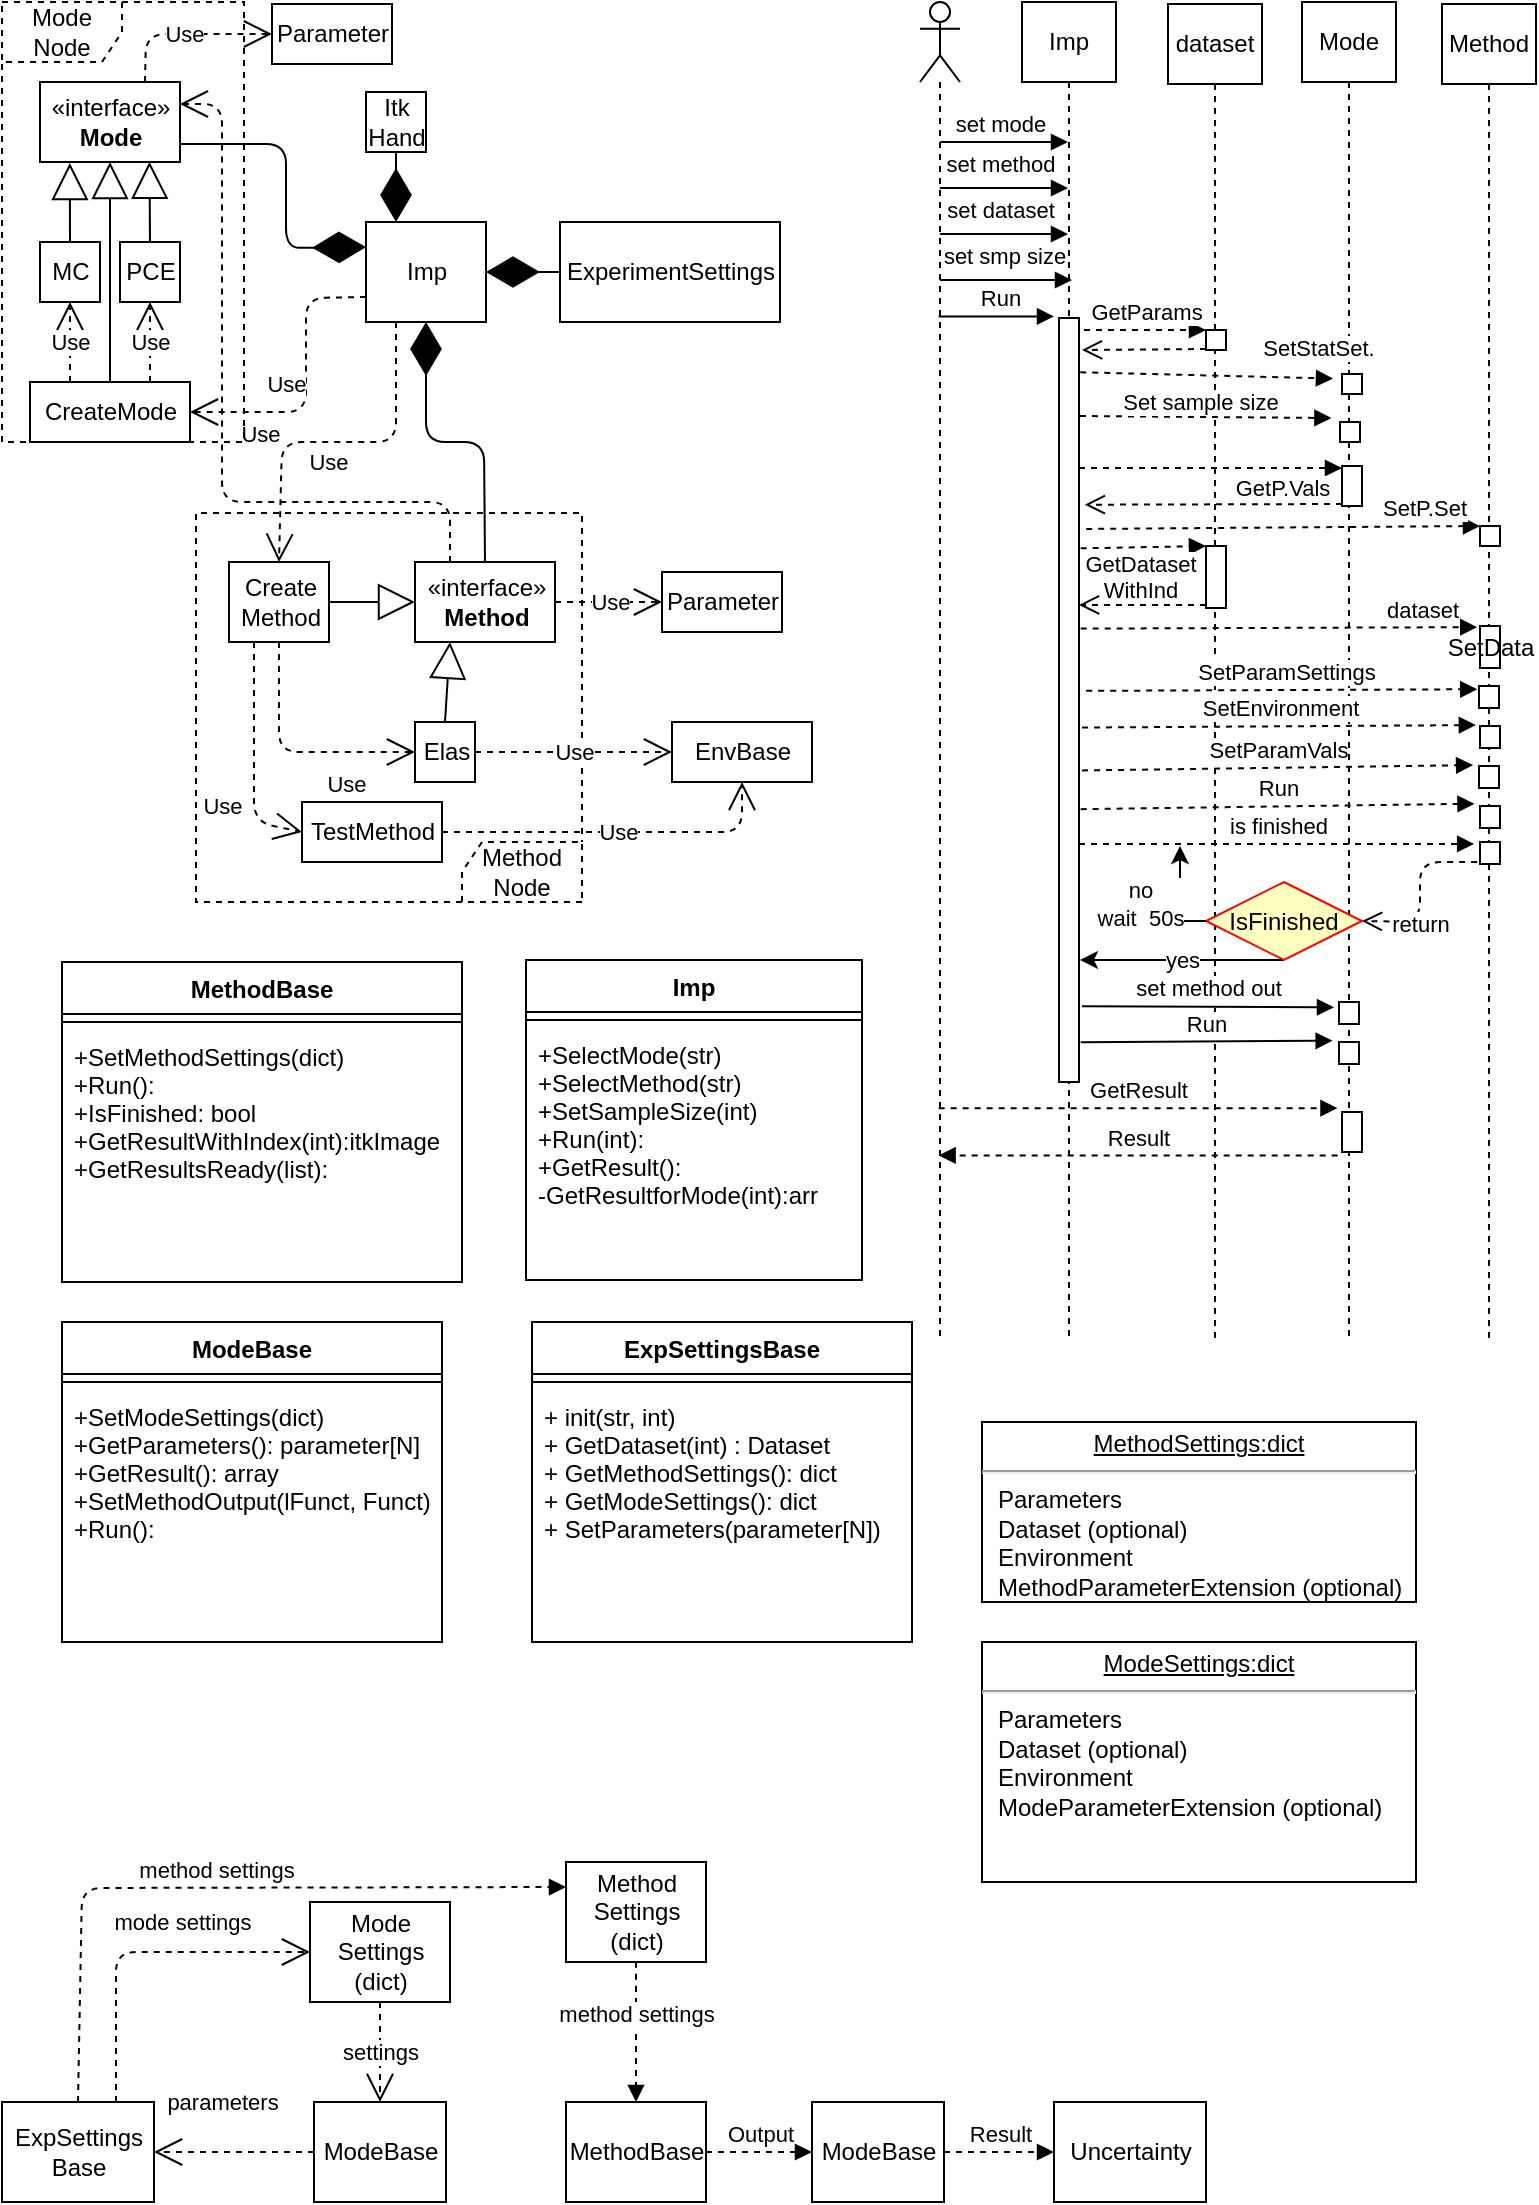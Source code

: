 <mxfile version="13.9.9" type="device" pages="4"><diagram id="GzRxdzzFEUjvwUQUnBlH" name="Uncertainix"><mxGraphModel dx="1422" dy="843" grid="1" gridSize="10" guides="1" tooltips="1" connect="1" arrows="1" fold="1" page="1" pageScale="1" pageWidth="850" pageHeight="1100" math="0" shadow="0"><root><mxCell id="0"/><mxCell id="1" parent="0"/><mxCell id="dGkIKIPhyITTz1s6OuoR-2" value="Method&lt;br&gt;Node" style="shape=umlFrame;whiteSpace=wrap;html=1;dashed=1;direction=west;" parent="1" vertex="1"><mxGeometry x="97" y="255.5" width="193" height="194.5" as="geometry"/></mxCell><mxCell id="9Kd4D0ZV8xejJecZx2ze-1" value="MC" style="html=1;" parent="1" vertex="1"><mxGeometry x="19" y="120" width="30" height="30" as="geometry"/></mxCell><mxCell id="9Kd4D0ZV8xejJecZx2ze-2" value="PCE" style="html=1;" parent="1" vertex="1"><mxGeometry x="59" y="120" width="30" height="30" as="geometry"/></mxCell><mxCell id="9Kd4D0ZV8xejJecZx2ze-7" value="" style="endArrow=block;endSize=16;endFill=0;html=1;exitX=0.5;exitY=0;exitDx=0;exitDy=0;entryX=0.213;entryY=1.013;entryDx=0;entryDy=0;entryPerimeter=0;" parent="1" source="9Kd4D0ZV8xejJecZx2ze-1" target="rf62-YeclyFEFJU8Tg36-19" edge="1"><mxGeometry width="160" relative="1" as="geometry"><mxPoint x="105" y="340" as="sourcePoint"/><mxPoint x="33.02" y="83.02" as="targetPoint"/><Array as="points"/></mxGeometry></mxCell><mxCell id="9Kd4D0ZV8xejJecZx2ze-9" value="" style="endArrow=block;endSize=16;endFill=0;html=1;exitX=0.5;exitY=0;exitDx=0;exitDy=0;entryX=0.782;entryY=0.997;entryDx=0;entryDy=0;entryPerimeter=0;" parent="1" source="9Kd4D0ZV8xejJecZx2ze-2" target="rf62-YeclyFEFJU8Tg36-19" edge="1"><mxGeometry width="160" relative="1" as="geometry"><mxPoint x="35" y="50" as="sourcePoint"/><mxPoint x="76" y="85" as="targetPoint"/><Array as="points"/></mxGeometry></mxCell><mxCell id="9Kd4D0ZV8xejJecZx2ze-10" value="CreateMode" style="html=1;" parent="1" vertex="1"><mxGeometry x="14" y="190" width="80" height="30" as="geometry"/></mxCell><mxCell id="9Kd4D0ZV8xejJecZx2ze-13" value="Use" style="endArrow=open;endSize=12;dashed=1;html=1;exitX=0.25;exitY=0;exitDx=0;exitDy=0;entryX=0.5;entryY=1;entryDx=0;entryDy=0;" parent="1" source="9Kd4D0ZV8xejJecZx2ze-10" target="9Kd4D0ZV8xejJecZx2ze-1" edge="1"><mxGeometry width="160" relative="1" as="geometry"><mxPoint x="259" y="410" as="sourcePoint"/><mxPoint x="419" y="410" as="targetPoint"/></mxGeometry></mxCell><mxCell id="9Kd4D0ZV8xejJecZx2ze-14" value="Use" style="endArrow=open;endSize=12;dashed=1;html=1;exitX=0.75;exitY=0;exitDx=0;exitDy=0;entryX=0.5;entryY=1;entryDx=0;entryDy=0;" parent="1" source="9Kd4D0ZV8xejJecZx2ze-10" target="9Kd4D0ZV8xejJecZx2ze-2" edge="1"><mxGeometry width="160" relative="1" as="geometry"><mxPoint x="44" y="200" as="sourcePoint"/><mxPoint x="44" y="160" as="targetPoint"/></mxGeometry></mxCell><mxCell id="9Kd4D0ZV8xejJecZx2ze-16" value="Imp" style="html=1;" parent="1" vertex="1"><mxGeometry x="182" y="110" width="60" height="50" as="geometry"/></mxCell><mxCell id="9Kd4D0ZV8xejJecZx2ze-17" value="Use" style="endArrow=open;endSize=12;dashed=1;html=1;exitX=0;exitY=0.75;exitDx=0;exitDy=0;entryX=1;entryY=0.5;entryDx=0;entryDy=0;" parent="1" source="9Kd4D0ZV8xejJecZx2ze-16" target="9Kd4D0ZV8xejJecZx2ze-10" edge="1"><mxGeometry x="0.016" y="-10" width="160" relative="1" as="geometry"><mxPoint x="292" y="390" as="sourcePoint"/><mxPoint x="172" y="190" as="targetPoint"/><Array as="points"><mxPoint x="152" y="148"/><mxPoint x="152" y="205"/></Array><mxPoint as="offset"/></mxGeometry></mxCell><mxCell id="9Kd4D0ZV8xejJecZx2ze-18" value="" style="endArrow=diamondThin;endFill=1;endSize=24;html=1;exitX=0.991;exitY=0.775;exitDx=0;exitDy=0;entryX=0;entryY=0.25;entryDx=0;entryDy=0;exitPerimeter=0;" parent="1" source="rf62-YeclyFEFJU8Tg36-19" target="9Kd4D0ZV8xejJecZx2ze-16" edge="1"><mxGeometry width="160" relative="1" as="geometry"><mxPoint x="111.01" y="70.98" as="sourcePoint"/><mxPoint x="172" y="210" as="targetPoint"/><Array as="points"><mxPoint x="142" y="71"/><mxPoint x="142" y="123"/></Array></mxGeometry></mxCell><mxCell id="9Kd4D0ZV8xejJecZx2ze-22" value="«interface»&lt;br&gt;&lt;b&gt;Method&lt;/b&gt;" style="html=1;" parent="1" vertex="1"><mxGeometry x="206.5" y="280" width="70" height="40" as="geometry"/></mxCell><mxCell id="9Kd4D0ZV8xejJecZx2ze-23" value="Create&lt;br&gt;Method" style="html=1;" parent="1" vertex="1"><mxGeometry x="113.5" y="280" width="50" height="40" as="geometry"/></mxCell><mxCell id="9Kd4D0ZV8xejJecZx2ze-24" value="Elas" style="html=1;" parent="1" vertex="1"><mxGeometry x="206.5" y="360" width="30" height="30" as="geometry"/></mxCell><mxCell id="9Kd4D0ZV8xejJecZx2ze-25" value="Use" style="endArrow=open;endSize=12;dashed=1;html=1;exitX=0.5;exitY=1;exitDx=0;exitDy=0;entryX=0;entryY=0.5;entryDx=0;entryDy=0;" parent="1" source="9Kd4D0ZV8xejJecZx2ze-23" target="9Kd4D0ZV8xejJecZx2ze-24" edge="1"><mxGeometry x="0.429" y="-16" width="160" relative="1" as="geometry"><mxPoint x="281.5" y="220" as="sourcePoint"/><mxPoint x="220.5" y="375" as="targetPoint"/><Array as="points"><mxPoint x="138.5" y="375"/></Array><mxPoint as="offset"/></mxGeometry></mxCell><mxCell id="9Kd4D0ZV8xejJecZx2ze-29" value="" style="endArrow=block;endSize=16;endFill=0;html=1;entryX=0.25;entryY=1;entryDx=0;entryDy=0;exitX=0.5;exitY=0;exitDx=0;exitDy=0;" parent="1" source="9Kd4D0ZV8xejJecZx2ze-24" target="9Kd4D0ZV8xejJecZx2ze-22" edge="1"><mxGeometry width="160" relative="1" as="geometry"><mxPoint x="246.5" y="350" as="sourcePoint"/><mxPoint x="456.5" y="220" as="targetPoint"/><Array as="points"/></mxGeometry></mxCell><mxCell id="9Kd4D0ZV8xejJecZx2ze-30" value="Use" style="endArrow=open;endSize=12;dashed=1;html=1;entryX=0.5;entryY=0;entryDx=0;entryDy=0;exitX=0.25;exitY=1;exitDx=0;exitDy=0;" parent="1" source="9Kd4D0ZV8xejJecZx2ze-16" target="9Kd4D0ZV8xejJecZx2ze-23" edge="1"><mxGeometry x="0.069" y="10" width="160" relative="1" as="geometry"><mxPoint x="302" y="160" as="sourcePoint"/><mxPoint x="452" y="240" as="targetPoint"/><Array as="points"><mxPoint x="197" y="220"/><mxPoint x="140" y="220"/></Array><mxPoint as="offset"/></mxGeometry></mxCell><mxCell id="9Kd4D0ZV8xejJecZx2ze-31" value="" style="endArrow=diamondThin;endFill=1;endSize=24;html=1;entryX=0.5;entryY=1;entryDx=0;entryDy=0;exitX=0.5;exitY=0;exitDx=0;exitDy=0;" parent="1" source="9Kd4D0ZV8xejJecZx2ze-22" target="9Kd4D0ZV8xejJecZx2ze-16" edge="1"><mxGeometry width="160" relative="1" as="geometry"><mxPoint x="292" y="240" as="sourcePoint"/><mxPoint x="452" y="240" as="targetPoint"/><Array as="points"><mxPoint x="241" y="220"/><mxPoint x="212" y="220"/></Array></mxGeometry></mxCell><mxCell id="9Kd4D0ZV8xejJecZx2ze-34" value="Itk&lt;br&gt;Hand" style="html=1;" parent="1" vertex="1"><mxGeometry x="182" y="45" width="30" height="30" as="geometry"/></mxCell><mxCell id="9Kd4D0ZV8xejJecZx2ze-35" value="" style="endArrow=diamondThin;endFill=1;endSize=24;html=1;entryX=0.25;entryY=0;entryDx=0;entryDy=0;exitX=0.5;exitY=1;exitDx=0;exitDy=0;" parent="1" source="9Kd4D0ZV8xejJecZx2ze-34" target="9Kd4D0ZV8xejJecZx2ze-16" edge="1"><mxGeometry width="160" relative="1" as="geometry"><mxPoint x="292" y="240" as="sourcePoint"/><mxPoint x="452" y="240" as="targetPoint"/></mxGeometry></mxCell><mxCell id="9Kd4D0ZV8xejJecZx2ze-40" value="Use" style="endArrow=open;endSize=12;dashed=1;html=1;entryX=0.999;entryY=0.275;entryDx=0;entryDy=0;entryPerimeter=0;exitX=0.25;exitY=0;exitDx=0;exitDy=0;" parent="1" source="9Kd4D0ZV8xejJecZx2ze-22" target="rf62-YeclyFEFJU8Tg36-19" edge="1"><mxGeometry x="-0.024" y="-19" width="160" relative="1" as="geometry"><mxPoint x="80" y="330" as="sourcePoint"/><mxPoint x="112" y="-41.02" as="targetPoint"/><Array as="points"><mxPoint x="224" y="250"/><mxPoint x="110" y="250"/><mxPoint x="110" y="51"/></Array><mxPoint y="-1" as="offset"/></mxGeometry></mxCell><mxCell id="cYAoa-APjrMUytkKCE0i-1" value="" style="endArrow=block;endSize=16;endFill=0;html=1;exitX=0.5;exitY=0;exitDx=0;exitDy=0;entryX=0.5;entryY=1;entryDx=0;entryDy=0;" parent="1" source="9Kd4D0ZV8xejJecZx2ze-10" target="rf62-YeclyFEFJU8Tg36-19" edge="1"><mxGeometry width="160" relative="1" as="geometry"><mxPoint x="430" y="340" as="sourcePoint"/><mxPoint x="55.807" y="84" as="targetPoint"/></mxGeometry></mxCell><mxCell id="cYAoa-APjrMUytkKCE0i-2" value="" style="endArrow=block;endSize=16;endFill=0;html=1;exitX=1;exitY=0.5;exitDx=0;exitDy=0;entryX=0;entryY=0.5;entryDx=0;entryDy=0;" parent="1" source="9Kd4D0ZV8xejJecZx2ze-23" target="9Kd4D0ZV8xejJecZx2ze-22" edge="1"><mxGeometry width="160" relative="1" as="geometry"><mxPoint x="461.5" y="370" as="sourcePoint"/><mxPoint x="210.5" y="300" as="targetPoint"/></mxGeometry></mxCell><mxCell id="pmghOnXp6Lv1QIUyF9Q4-2" value="" style="endArrow=diamondThin;endFill=1;endSize=24;html=1;entryX=1;entryY=0.5;entryDx=0;entryDy=0;" parent="1" target="9Kd4D0ZV8xejJecZx2ze-16" edge="1"><mxGeometry width="160" relative="1" as="geometry"><mxPoint x="281" y="135" as="sourcePoint"/><mxPoint x="452" y="10" as="targetPoint"/></mxGeometry></mxCell><mxCell id="rf62-YeclyFEFJU8Tg36-1" value="ModeBase" style="html=1;" parent="1" vertex="1"><mxGeometry x="156" y="1050" width="66" height="50" as="geometry"/></mxCell><mxCell id="rf62-YeclyFEFJU8Tg36-5" value="MethodBase" style="html=1;" parent="1" vertex="1"><mxGeometry x="282" y="1050" width="70" height="50" as="geometry"/></mxCell><mxCell id="rf62-YeclyFEFJU8Tg36-8" value="ModeBase" style="html=1;" parent="1" vertex="1"><mxGeometry x="405" y="1050" width="66" height="50" as="geometry"/></mxCell><mxCell id="rf62-YeclyFEFJU8Tg36-9" value="Output" style="html=1;verticalAlign=bottom;endArrow=block;dashed=1;exitX=1;exitY=0.5;exitDx=0;exitDy=0;entryX=0;entryY=0.5;entryDx=0;entryDy=0;" parent="1" source="rf62-YeclyFEFJU8Tg36-5" target="rf62-YeclyFEFJU8Tg36-8" edge="1"><mxGeometry width="80" relative="1" as="geometry"><mxPoint x="576" y="1210" as="sourcePoint"/><mxPoint x="656" y="1210" as="targetPoint"/></mxGeometry></mxCell><mxCell id="rf62-YeclyFEFJU8Tg36-10" value="Uncertainty" style="html=1;" parent="1" vertex="1"><mxGeometry x="526" y="1050" width="76" height="50" as="geometry"/></mxCell><mxCell id="rf62-YeclyFEFJU8Tg36-11" value="Result" style="html=1;verticalAlign=bottom;endArrow=block;dashed=1;exitX=1;exitY=0.5;exitDx=0;exitDy=0;entryX=0;entryY=0.5;entryDx=0;entryDy=0;" parent="1" source="rf62-YeclyFEFJU8Tg36-8" target="rf62-YeclyFEFJU8Tg36-10" edge="1"><mxGeometry width="80" relative="1" as="geometry"><mxPoint x="576" y="1210" as="sourcePoint"/><mxPoint x="656" y="1210" as="targetPoint"/></mxGeometry></mxCell><mxCell id="rf62-YeclyFEFJU8Tg36-12" value="ExpSettings&lt;br&gt;Base" style="html=1;" parent="1" vertex="1"><mxGeometry y="1050" width="76" height="50" as="geometry"/></mxCell><mxCell id="rf62-YeclyFEFJU8Tg36-15" value="method settings" style="html=1;verticalAlign=bottom;endArrow=block;dashed=1;exitX=0.5;exitY=0;exitDx=0;exitDy=0;entryX=0;entryY=0.25;entryDx=0;entryDy=0;" parent="1" source="rf62-YeclyFEFJU8Tg36-12" target="E9Pw0wyRondFZOl9WeGu-1" edge="1"><mxGeometry width="80" relative="1" as="geometry"><mxPoint x="140" y="1230" as="sourcePoint"/><mxPoint x="330" y="950" as="targetPoint"/><Array as="points"><mxPoint x="40" y="943"/></Array></mxGeometry></mxCell><mxCell id="rf62-YeclyFEFJU8Tg36-19" value="«interface»&lt;br&gt;&lt;b&gt;Mode&lt;/b&gt;" style="html=1;" parent="1" vertex="1"><mxGeometry x="19" y="40" width="70" height="40" as="geometry"/></mxCell><mxCell id="M1E1I3oVLK3JVtf1wtWd-11" value="" style="edgeStyle=orthogonalEdgeStyle;rounded=0;orthogonalLoop=1;jettySize=auto;html=1;" parent="1" source="M1E1I3oVLK3JVtf1wtWd-6" target="9Kd4D0ZV8xejJecZx2ze-16" edge="1"><mxGeometry relative="1" as="geometry"/></mxCell><mxCell id="M1E1I3oVLK3JVtf1wtWd-6" value="ExperimentSettings" style="html=1;" parent="1" vertex="1"><mxGeometry x="279" y="110" width="110" height="50" as="geometry"/></mxCell><mxCell id="dGkIKIPhyITTz1s6OuoR-1" value="Mode&lt;br&gt;Node" style="shape=umlFrame;whiteSpace=wrap;html=1;dashed=1;" parent="1" vertex="1"><mxGeometry width="121" height="220" as="geometry"/></mxCell><mxCell id="PF55cGK0uHG7q0cR5Gsv-1" value="Imp" style="shape=umlLifeline;perimeter=lifelinePerimeter;whiteSpace=wrap;html=1;container=1;collapsible=0;recursiveResize=0;outlineConnect=0;" parent="1" vertex="1"><mxGeometry x="510" width="47" height="670" as="geometry"/></mxCell><mxCell id="PF55cGK0uHG7q0cR5Gsv-2" value="" style="html=1;points=[];perimeter=orthogonalPerimeter;" parent="PF55cGK0uHG7q0cR5Gsv-1" vertex="1"><mxGeometry x="18.5" y="158" width="10" height="382" as="geometry"/></mxCell><mxCell id="PF55cGK0uHG7q0cR5Gsv-3" value="Run" style="html=1;verticalAlign=bottom;endArrow=block;entryX=-0.25;entryY=-0.002;entryDx=0;entryDy=0;entryPerimeter=0;" parent="1" target="PF55cGK0uHG7q0cR5Gsv-2" edge="1"><mxGeometry x="0.054" width="80" relative="1" as="geometry"><mxPoint x="468.324" y="157.308" as="sourcePoint"/><mxPoint x="399" y="232" as="targetPoint"/><mxPoint as="offset"/></mxGeometry></mxCell><mxCell id="PF55cGK0uHG7q0cR5Gsv-4" value="dataset" style="shape=umlLifeline;perimeter=lifelinePerimeter;whiteSpace=wrap;html=1;container=1;collapsible=0;recursiveResize=0;outlineConnect=0;" parent="1" vertex="1"><mxGeometry x="583" y="1" width="47" height="669" as="geometry"/></mxCell><mxCell id="PF55cGK0uHG7q0cR5Gsv-5" value="" style="html=1;points=[];perimeter=orthogonalPerimeter;" parent="PF55cGK0uHG7q0cR5Gsv-4" vertex="1"><mxGeometry x="19" y="271" width="10" height="31" as="geometry"/></mxCell><mxCell id="PF55cGK0uHG7q0cR5Gsv-6" value="" style="html=1;points=[];perimeter=orthogonalPerimeter;" parent="1" vertex="1"><mxGeometry x="602" y="164" width="10" height="10" as="geometry"/></mxCell><mxCell id="PF55cGK0uHG7q0cR5Gsv-7" value="GetParams" style="html=1;verticalAlign=bottom;endArrow=block;entryX=0;entryY=0;dashed=1;" parent="1" target="PF55cGK0uHG7q0cR5Gsv-6" edge="1"><mxGeometry relative="1" as="geometry"><mxPoint x="541" y="164" as="sourcePoint"/></mxGeometry></mxCell><mxCell id="PF55cGK0uHG7q0cR5Gsv-8" value="" style="html=1;verticalAlign=bottom;endArrow=open;dashed=1;endSize=8;exitX=0;exitY=0.95;" parent="1" source="PF55cGK0uHG7q0cR5Gsv-6" edge="1"><mxGeometry relative="1" as="geometry"><mxPoint x="540" y="174" as="targetPoint"/></mxGeometry></mxCell><mxCell id="PF55cGK0uHG7q0cR5Gsv-9" value="Mode" style="shape=umlLifeline;perimeter=lifelinePerimeter;whiteSpace=wrap;html=1;container=1;collapsible=0;recursiveResize=0;outlineConnect=0;" parent="1" vertex="1"><mxGeometry x="650" width="47" height="670" as="geometry"/></mxCell><mxCell id="PF55cGK0uHG7q0cR5Gsv-10" value="" style="html=1;points=[];perimeter=orthogonalPerimeter;" parent="PF55cGK0uHG7q0cR5Gsv-9" vertex="1"><mxGeometry x="20" y="186" width="10" height="10" as="geometry"/></mxCell><mxCell id="PF55cGK0uHG7q0cR5Gsv-11" value="" style="html=1;points=[];perimeter=orthogonalPerimeter;" parent="PF55cGK0uHG7q0cR5Gsv-9" vertex="1"><mxGeometry x="20" y="232" width="10" height="20" as="geometry"/></mxCell><mxCell id="PF55cGK0uHG7q0cR5Gsv-12" value="" style="html=1;points=[];perimeter=orthogonalPerimeter;" parent="PF55cGK0uHG7q0cR5Gsv-9" vertex="1"><mxGeometry x="20" y="555" width="10" height="20" as="geometry"/></mxCell><mxCell id="PF55cGK0uHG7q0cR5Gsv-13" value="" style="html=1;points=[];perimeter=orthogonalPerimeter;" parent="PF55cGK0uHG7q0cR5Gsv-9" vertex="1"><mxGeometry x="18.5" y="500" width="10" height="11" as="geometry"/></mxCell><mxCell id="PF55cGK0uHG7q0cR5Gsv-14" value="" style="html=1;points=[];perimeter=orthogonalPerimeter;" parent="PF55cGK0uHG7q0cR5Gsv-9" vertex="1"><mxGeometry x="18.5" y="520" width="10" height="11" as="geometry"/></mxCell><mxCell id="PF55cGK0uHG7q0cR5Gsv-15" value="SetStatSet." style="html=1;verticalAlign=bottom;endArrow=block;dashed=1;entryX=-0.451;entryY=0.229;entryDx=0;entryDy=0;entryPerimeter=0;exitX=1.064;exitY=0.071;exitDx=0;exitDy=0;exitPerimeter=0;" parent="1" source="PF55cGK0uHG7q0cR5Gsv-2" target="PF55cGK0uHG7q0cR5Gsv-10" edge="1"><mxGeometry x="0.886" y="6" width="80" relative="1" as="geometry"><mxPoint x="540" y="180" as="sourcePoint"/><mxPoint x="680" y="324" as="targetPoint"/><mxPoint as="offset"/></mxGeometry></mxCell><mxCell id="PF55cGK0uHG7q0cR5Gsv-16" value="GetP.Vals" style="html=1;verticalAlign=bottom;endArrow=block;entryX=0;entryY=0;dashed=1;" parent="1" edge="1"><mxGeometry x="0.544" y="-19" relative="1" as="geometry"><mxPoint x="538.5" y="233" as="sourcePoint"/><mxPoint x="670" y="233" as="targetPoint"/><mxPoint as="offset"/></mxGeometry></mxCell><mxCell id="PF55cGK0uHG7q0cR5Gsv-17" value="Method" style="shape=umlLifeline;perimeter=lifelinePerimeter;whiteSpace=wrap;html=1;container=1;collapsible=0;recursiveResize=0;outlineConnect=0;" parent="1" vertex="1"><mxGeometry x="720" y="1" width="47" height="669" as="geometry"/></mxCell><mxCell id="PF55cGK0uHG7q0cR5Gsv-18" value="SetData" style="html=1;points=[];perimeter=orthogonalPerimeter;" parent="PF55cGK0uHG7q0cR5Gsv-17" vertex="1"><mxGeometry x="19" y="311" width="10" height="21" as="geometry"/></mxCell><mxCell id="PF55cGK0uHG7q0cR5Gsv-19" value="" style="html=1;points=[];perimeter=orthogonalPerimeter;" parent="PF55cGK0uHG7q0cR5Gsv-17" vertex="1"><mxGeometry x="18.5" y="341" width="10" height="11" as="geometry"/></mxCell><mxCell id="PF55cGK0uHG7q0cR5Gsv-20" value="" style="html=1;points=[];perimeter=orthogonalPerimeter;" parent="PF55cGK0uHG7q0cR5Gsv-17" vertex="1"><mxGeometry x="19" y="361" width="10" height="11" as="geometry"/></mxCell><mxCell id="PF55cGK0uHG7q0cR5Gsv-21" value="" style="html=1;points=[];perimeter=orthogonalPerimeter;" parent="PF55cGK0uHG7q0cR5Gsv-17" vertex="1"><mxGeometry x="18.5" y="381" width="10" height="11" as="geometry"/></mxCell><mxCell id="PF55cGK0uHG7q0cR5Gsv-22" value="" style="html=1;points=[];perimeter=orthogonalPerimeter;" parent="PF55cGK0uHG7q0cR5Gsv-17" vertex="1"><mxGeometry x="19" y="401" width="10" height="11" as="geometry"/></mxCell><mxCell id="PF55cGK0uHG7q0cR5Gsv-23" value="" style="html=1;points=[];perimeter=orthogonalPerimeter;" parent="PF55cGK0uHG7q0cR5Gsv-17" vertex="1"><mxGeometry x="19" y="419" width="10" height="11" as="geometry"/></mxCell><mxCell id="PF55cGK0uHG7q0cR5Gsv-24" value="" style="html=1;verticalAlign=bottom;endArrow=open;dashed=1;endSize=8;exitX=0;exitY=0.95;entryX=1.291;entryY=0.16;entryDx=0;entryDy=0;entryPerimeter=0;" parent="1" source="PF55cGK0uHG7q0cR5Gsv-11" edge="1"><mxGeometry relative="1" as="geometry"><mxPoint x="541.41" y="251.36" as="targetPoint"/></mxGeometry></mxCell><mxCell id="PF55cGK0uHG7q0cR5Gsv-25" value="" style="html=1;points=[];perimeter=orthogonalPerimeter;" parent="1" vertex="1"><mxGeometry x="739" y="262" width="10" height="10" as="geometry"/></mxCell><mxCell id="PF55cGK0uHG7q0cR5Gsv-26" value="SetP.Set" style="html=1;verticalAlign=bottom;endArrow=block;entryX=0;entryY=0;dashed=1;exitX=1.36;exitY=0.195;exitDx=0;exitDy=0;exitPerimeter=0;" parent="1" target="PF55cGK0uHG7q0cR5Gsv-25" edge="1"><mxGeometry x="0.71" relative="1" as="geometry"><mxPoint x="542.1" y="263.47" as="sourcePoint"/><mxPoint as="offset"/></mxGeometry></mxCell><mxCell id="PF55cGK0uHG7q0cR5Gsv-27" value="GetDataset&lt;br&gt;WithInd" style="html=1;verticalAlign=bottom;endArrow=block;entryX=0;entryY=0;dashed=1;exitX=1.084;exitY=0.223;exitDx=0;exitDy=0;exitPerimeter=0;" parent="1" target="PF55cGK0uHG7q0cR5Gsv-5" edge="1"><mxGeometry x="-0.059" y="-30" relative="1" as="geometry"><mxPoint x="539.34" y="273.158" as="sourcePoint"/><mxPoint as="offset"/></mxGeometry></mxCell><mxCell id="PF55cGK0uHG7q0cR5Gsv-28" value="" style="html=1;verticalAlign=bottom;endArrow=open;dashed=1;endSize=8;exitX=0;exitY=0.95;" parent="1" source="PF55cGK0uHG7q0cR5Gsv-5" edge="1"><mxGeometry relative="1" as="geometry"><mxPoint x="538.5" y="301.45" as="targetPoint"/></mxGeometry></mxCell><mxCell id="PF55cGK0uHG7q0cR5Gsv-29" value="dataset" style="html=1;verticalAlign=bottom;endArrow=block;dashed=1;exitX=1.084;exitY=0.339;exitDx=0;exitDy=0;exitPerimeter=0;entryX=-0.138;entryY=0.028;entryDx=0;entryDy=0;entryPerimeter=0;" parent="1" target="PF55cGK0uHG7q0cR5Gsv-18" edge="1"><mxGeometry x="0.724" width="80" relative="1" as="geometry"><mxPoint x="539.34" y="313.294" as="sourcePoint"/><mxPoint x="710" y="313" as="targetPoint"/><mxPoint as="offset"/></mxGeometry></mxCell><mxCell id="PF55cGK0uHG7q0cR5Gsv-30" value="SetParamSettings" style="html=1;verticalAlign=bottom;endArrow=block;dashed=1;entryX=-0.088;entryY=0.147;entryDx=0;entryDy=0;entryPerimeter=0;exitX=1.36;exitY=0.429;exitDx=0;exitDy=0;exitPerimeter=0;" parent="1" target="PF55cGK0uHG7q0cR5Gsv-19" edge="1"><mxGeometry x="0.017" width="80" relative="1" as="geometry"><mxPoint x="542.1" y="344.434" as="sourcePoint"/><mxPoint x="490" y="382" as="targetPoint"/><mxPoint as="offset"/></mxGeometry></mxCell><mxCell id="PF55cGK0uHG7q0cR5Gsv-31" value="SetEnvironment" style="html=1;verticalAlign=bottom;endArrow=block;dashed=1;entryX=-0.207;entryY=-0.041;entryDx=0;entryDy=0;entryPerimeter=0;exitX=1.153;exitY=0.482;exitDx=0;exitDy=0;exitPerimeter=0;" parent="1" target="PF55cGK0uHG7q0cR5Gsv-20" edge="1"><mxGeometry width="80" relative="1" as="geometry"><mxPoint x="540.03" y="362.772" as="sourcePoint"/><mxPoint x="490" y="382" as="targetPoint"/></mxGeometry></mxCell><mxCell id="PF55cGK0uHG7q0cR5Gsv-32" value="SetParamVals" style="html=1;verticalAlign=bottom;endArrow=block;dashed=1;entryX=-0.295;entryY=-0.041;entryDx=0;entryDy=0;entryPerimeter=0;exitX=1.153;exitY=0.544;exitDx=0;exitDy=0;exitPerimeter=0;" parent="1" target="PF55cGK0uHG7q0cR5Gsv-21" edge="1"><mxGeometry width="80" relative="1" as="geometry"><mxPoint x="540.03" y="384.224" as="sourcePoint"/><mxPoint x="490" y="382" as="targetPoint"/></mxGeometry></mxCell><mxCell id="PF55cGK0uHG7q0cR5Gsv-33" value="Run" style="html=1;verticalAlign=bottom;endArrow=block;dashed=1;entryX=-0.276;entryY=-0.103;entryDx=0;entryDy=0;entryPerimeter=0;exitX=1.084;exitY=0.6;exitDx=0;exitDy=0;exitPerimeter=0;" parent="1" target="PF55cGK0uHG7q0cR5Gsv-22" edge="1"><mxGeometry width="80" relative="1" as="geometry"><mxPoint x="539.34" y="403.6" as="sourcePoint"/><mxPoint x="490" y="382" as="targetPoint"/></mxGeometry></mxCell><mxCell id="PF55cGK0uHG7q0cR5Gsv-34" value="yes" style="edgeStyle=orthogonalEdgeStyle;rounded=0;orthogonalLoop=1;jettySize=auto;html=1;exitX=0.5;exitY=1;exitDx=0;exitDy=0;" parent="1" source="PF55cGK0uHG7q0cR5Gsv-35" edge="1"><mxGeometry relative="1" as="geometry"><mxPoint x="539" y="479" as="targetPoint"/><Array as="points"><mxPoint x="609" y="479"/><mxPoint x="609" y="479"/></Array></mxGeometry></mxCell><mxCell id="PF55cGK0uHG7q0cR5Gsv-35" value="IsFinished" style="rhombus;whiteSpace=wrap;html=1;fillColor=#ffffc0;strokeColor=#ff0000;" parent="1" vertex="1"><mxGeometry x="602" y="440" width="78" height="39" as="geometry"/></mxCell><mxCell id="PF55cGK0uHG7q0cR5Gsv-36" value="GetResult" style="html=1;verticalAlign=bottom;endArrow=block;dashed=1;entryX=-0.226;entryY=-0.095;entryDx=0;entryDy=0;entryPerimeter=0;" parent="1" target="PF55cGK0uHG7q0cR5Gsv-12" edge="1"><mxGeometry width="80" relative="1" as="geometry"><mxPoint x="468.324" y="553.1" as="sourcePoint"/><mxPoint x="560" y="349" as="targetPoint"/></mxGeometry></mxCell><mxCell id="PF55cGK0uHG7q0cR5Gsv-37" value="Result" style="html=1;verticalAlign=bottom;endArrow=block;dashed=1;exitX=-0.216;exitY=1.086;exitDx=0;exitDy=0;exitPerimeter=0;" parent="1" source="PF55cGK0uHG7q0cR5Gsv-12" edge="1"><mxGeometry width="80" relative="1" as="geometry"><mxPoint x="669.12" y="536.584" as="sourcePoint"/><mxPoint x="468.324" y="576.72" as="targetPoint"/></mxGeometry></mxCell><mxCell id="PF55cGK0uHG7q0cR5Gsv-38" value="" style="shape=umlLifeline;participant=umlActor;perimeter=lifelinePerimeter;whiteSpace=wrap;html=1;container=1;collapsible=0;recursiveResize=0;verticalAlign=top;spacingTop=36;outlineConnect=0;" parent="1" vertex="1"><mxGeometry x="459" width="20" height="670" as="geometry"/></mxCell><mxCell id="PF55cGK0uHG7q0cR5Gsv-39" value="set mode" style="html=1;verticalAlign=bottom;endArrow=block;" parent="1" source="PF55cGK0uHG7q0cR5Gsv-38" target="PF55cGK0uHG7q0cR5Gsv-1" edge="1"><mxGeometry x="0.563" y="-20" width="80" relative="1" as="geometry"><mxPoint x="559" y="190" as="sourcePoint"/><mxPoint x="639" y="190" as="targetPoint"/><Array as="points"><mxPoint x="519" y="70"/></Array><mxPoint x="-20" y="-20" as="offset"/></mxGeometry></mxCell><mxCell id="PF55cGK0uHG7q0cR5Gsv-40" value="set method" style="html=1;verticalAlign=bottom;endArrow=block;" parent="1" edge="1"><mxGeometry x="0.594" y="21" width="80" relative="1" as="geometry"><mxPoint x="468.929" y="93" as="sourcePoint"/><mxPoint x="533" y="93" as="targetPoint"/><Array as="points"><mxPoint x="520" y="93"/></Array><mxPoint x="-21" y="18" as="offset"/></mxGeometry></mxCell><mxCell id="PF55cGK0uHG7q0cR5Gsv-41" value="set dataset" style="html=1;verticalAlign=bottom;endArrow=block;" parent="1" edge="1"><mxGeometry x="0.594" y="21" width="80" relative="1" as="geometry"><mxPoint x="468.929" y="116" as="sourcePoint"/><mxPoint x="533" y="116" as="targetPoint"/><Array as="points"><mxPoint x="530" y="116"/></Array><mxPoint x="-21" y="18" as="offset"/></mxGeometry></mxCell><mxCell id="PF55cGK0uHG7q0cR5Gsv-42" value="" style="html=1;points=[];perimeter=orthogonalPerimeter;" parent="1" vertex="1"><mxGeometry x="669" y="210" width="10" height="10" as="geometry"/></mxCell><mxCell id="PF55cGK0uHG7q0cR5Gsv-43" value="Set sample size" style="html=1;verticalAlign=bottom;endArrow=block;dashed=1;entryX=-0.429;entryY=-0.198;entryDx=0;entryDy=0;entryPerimeter=0;" parent="1" target="PF55cGK0uHG7q0cR5Gsv-42" edge="1"><mxGeometry x="-0.044" y="-2" width="80" relative="1" as="geometry"><mxPoint x="539" y="207" as="sourcePoint"/><mxPoint x="680.72" y="192.17" as="targetPoint"/><mxPoint as="offset"/></mxGeometry></mxCell><mxCell id="PF55cGK0uHG7q0cR5Gsv-44" value="set smp size" style="html=1;verticalAlign=bottom;endArrow=block;" parent="1" source="PF55cGK0uHG7q0cR5Gsv-38" edge="1"><mxGeometry x="0.594" y="21" width="80" relative="1" as="geometry"><mxPoint x="470.929" y="139" as="sourcePoint"/><mxPoint x="535" y="139" as="targetPoint"/><Array as="points"><mxPoint x="532" y="139"/></Array><mxPoint x="-21" y="18" as="offset"/></mxGeometry></mxCell><mxCell id="PF55cGK0uHG7q0cR5Gsv-45" value="is finished" style="html=1;verticalAlign=bottom;endArrow=block;dashed=1;entryX=-0.292;entryY=0.086;entryDx=0;entryDy=0;entryPerimeter=0;" parent="1" source="PF55cGK0uHG7q0cR5Gsv-2" target="PF55cGK0uHG7q0cR5Gsv-23" edge="1"><mxGeometry width="80" relative="1" as="geometry"><mxPoint x="549.34" y="413.6" as="sourcePoint"/><mxPoint x="746.24" y="410.867" as="targetPoint"/></mxGeometry></mxCell><mxCell id="PF55cGK0uHG7q0cR5Gsv-46" value="return" style="html=1;verticalAlign=bottom;endArrow=open;dashed=1;endSize=8;exitX=-0.143;exitY=0.913;exitDx=0;exitDy=0;exitPerimeter=0;entryX=1;entryY=0.5;entryDx=0;entryDy=0;" parent="1" source="PF55cGK0uHG7q0cR5Gsv-23" target="PF55cGK0uHG7q0cR5Gsv-35" edge="1"><mxGeometry x="0.338" y="10" relative="1" as="geometry"><mxPoint x="789" y="460" as="sourcePoint"/><mxPoint x="709" y="460" as="targetPoint"/><Array as="points"><mxPoint x="709" y="430"/><mxPoint x="709" y="460"/></Array><mxPoint as="offset"/></mxGeometry></mxCell><mxCell id="PF55cGK0uHG7q0cR5Gsv-47" value="no&lt;br&gt;wait&amp;nbsp; 50s" style="edgeStyle=orthogonalEdgeStyle;rounded=0;orthogonalLoop=1;jettySize=auto;html=1;exitX=0;exitY=0.5;exitDx=0;exitDy=0;" parent="1" source="PF55cGK0uHG7q0cR5Gsv-35" edge="1"><mxGeometry x="-0.485" y="-22" relative="1" as="geometry"><mxPoint x="589" y="422.0" as="targetPoint"/><mxPoint x="-42" y="-9" as="offset"/></mxGeometry></mxCell><mxCell id="PF55cGK0uHG7q0cR5Gsv-48" value="set method out" style="html=1;verticalAlign=bottom;endArrow=block;entryX=-0.25;entryY=0.242;entryDx=0;entryDy=0;entryPerimeter=0;exitX=1.15;exitY=0.901;exitDx=0;exitDy=0;exitPerimeter=0;" parent="1" source="PF55cGK0uHG7q0cR5Gsv-2" target="PF55cGK0uHG7q0cR5Gsv-13" edge="1"><mxGeometry width="80" relative="1" as="geometry"><mxPoint x="544" y="503" as="sourcePoint"/><mxPoint x="649" y="400" as="targetPoint"/></mxGeometry></mxCell><mxCell id="PF55cGK0uHG7q0cR5Gsv-49" value="Run" style="html=1;verticalAlign=bottom;endArrow=block;entryX=-0.317;entryY=-0.061;entryDx=0;entryDy=0;entryPerimeter=0;exitX=1.083;exitY=0.948;exitDx=0;exitDy=0;exitPerimeter=0;" parent="1" source="PF55cGK0uHG7q0cR5Gsv-2" target="PF55cGK0uHG7q0cR5Gsv-14" edge="1"><mxGeometry width="80" relative="1" as="geometry"><mxPoint x="549" y="526" as="sourcePoint"/><mxPoint x="649" y="400" as="targetPoint"/></mxGeometry></mxCell><mxCell id="E9Pw0wyRondFZOl9WeGu-2" value="method settings" style="html=1;verticalAlign=bottom;endArrow=block;entryX=0.5;entryY=0;entryDx=0;entryDy=0;dashed=1;exitX=0.5;exitY=1;exitDx=0;exitDy=0;" parent="1" source="E9Pw0wyRondFZOl9WeGu-1" target="rf62-YeclyFEFJU8Tg36-5" edge="1"><mxGeometry width="80" relative="1" as="geometry"><mxPoint x="317" y="1010" as="sourcePoint"/><mxPoint x="156" y="1085" as="targetPoint"/><Array as="points"><mxPoint x="317" y="985"/></Array></mxGeometry></mxCell><mxCell id="E9Pw0wyRondFZOl9WeGu-1" value="Method&lt;br&gt;Settings&lt;br&gt;(dict)" style="html=1;" parent="1" vertex="1"><mxGeometry x="282" y="930" width="70" height="50" as="geometry"/></mxCell><mxCell id="B5CoBdzg83W14KJU5uuD-1" value="Parameter" style="html=1;" parent="1" vertex="1"><mxGeometry x="330" y="285" width="60" height="30" as="geometry"/></mxCell><mxCell id="w-vgQ3ihgQUv55kzlUv3-2" value="&lt;p style=&quot;margin: 0px ; margin-top: 4px ; text-align: center ; text-decoration: underline&quot;&gt;MethodSettings:dict&lt;br&gt;&lt;/p&gt;&lt;hr&gt;&lt;p style=&quot;margin: 0px ; margin-left: 8px&quot;&gt;Parameters&lt;br&gt;Dataset (optional)&lt;/p&gt;&lt;p style=&quot;margin: 0px ; margin-left: 8px&quot;&gt;Environment&lt;br&gt;MethodParameterExtension (optional)&lt;/p&gt;" style="verticalAlign=top;align=left;overflow=fill;fontSize=12;fontFamily=Helvetica;html=1;" parent="1" vertex="1"><mxGeometry x="490" y="710" width="217" height="90" as="geometry"/></mxCell><mxCell id="tOJ1EnEH8NNVul2klkxn-1" value="Parameter" style="html=1;" parent="1" vertex="1"><mxGeometry x="135" y="1" width="60" height="30" as="geometry"/></mxCell><mxCell id="tOJ1EnEH8NNVul2klkxn-2" value="Use" style="endArrow=open;endSize=12;dashed=1;html=1;entryX=0;entryY=0.5;entryDx=0;entryDy=0;exitX=0.75;exitY=0;exitDx=0;exitDy=0;" parent="1" source="rf62-YeclyFEFJU8Tg36-19" target="tOJ1EnEH8NNVul2klkxn-1" edge="1"><mxGeometry width="160" relative="1" as="geometry"><mxPoint x="54" y="40" as="sourcePoint"/><mxPoint x="610" y="280" as="targetPoint"/><Array as="points"><mxPoint x="72" y="16"/></Array></mxGeometry></mxCell><mxCell id="tOJ1EnEH8NNVul2klkxn-3" value="Use" style="endArrow=open;endSize=12;dashed=1;html=1;exitX=1;exitY=0.5;exitDx=0;exitDy=0;" parent="1" source="9Kd4D0ZV8xejJecZx2ze-22" edge="1"><mxGeometry width="160" relative="1" as="geometry"><mxPoint x="450" y="280" as="sourcePoint"/><mxPoint x="330" y="300" as="targetPoint"/></mxGeometry></mxCell><mxCell id="PF55cGK0uHG7q0cR5Gsv-53" value="MethodBase" style="swimlane;fontStyle=1;align=center;verticalAlign=top;childLayout=stackLayout;horizontal=1;startSize=26;horizontalStack=0;resizeParent=1;resizeParentMax=0;resizeLast=0;collapsible=1;marginBottom=0;" parent="1" vertex="1"><mxGeometry x="30" y="480" width="200" height="160" as="geometry"/></mxCell><mxCell id="PF55cGK0uHG7q0cR5Gsv-54" value="" style="line;strokeWidth=1;fillColor=none;align=left;verticalAlign=middle;spacingTop=-1;spacingLeft=3;spacingRight=3;rotatable=0;labelPosition=right;points=[];portConstraint=eastwest;" parent="PF55cGK0uHG7q0cR5Gsv-53" vertex="1"><mxGeometry y="26" width="200" height="8" as="geometry"/></mxCell><mxCell id="PF55cGK0uHG7q0cR5Gsv-55" value="+SetMethodSettings(dict)&#10;+Run():&#10;+IsFinished: bool&#10;+GetResultWithIndex(int):itkImage&#10;+GetResultsReady(list):" style="text;strokeColor=none;fillColor=none;align=left;verticalAlign=top;spacingLeft=4;spacingRight=4;overflow=hidden;rotatable=0;points=[[0,0.5],[1,0.5]];portConstraint=eastwest;" parent="PF55cGK0uHG7q0cR5Gsv-53" vertex="1"><mxGeometry y="34" width="200" height="126" as="geometry"/></mxCell><mxCell id="PF55cGK0uHG7q0cR5Gsv-56" value="Imp" style="swimlane;fontStyle=1;align=center;verticalAlign=top;childLayout=stackLayout;horizontal=1;startSize=26;horizontalStack=0;resizeParent=1;resizeParentMax=0;resizeLast=0;collapsible=1;marginBottom=0;" parent="1" vertex="1"><mxGeometry x="262" y="479" width="168" height="160" as="geometry"/></mxCell><mxCell id="PF55cGK0uHG7q0cR5Gsv-57" value="" style="line;strokeWidth=1;fillColor=none;align=left;verticalAlign=middle;spacingTop=-1;spacingLeft=3;spacingRight=3;rotatable=0;labelPosition=right;points=[];portConstraint=eastwest;" parent="PF55cGK0uHG7q0cR5Gsv-56" vertex="1"><mxGeometry y="26" width="168" height="8" as="geometry"/></mxCell><mxCell id="PF55cGK0uHG7q0cR5Gsv-58" value="+SelectMode(str)&#10;+SelectMethod(str)&#10;+SetSampleSize(int)&#10;+Run(int):&#10;+GetResult():&#10;-GetResultforMode(int):arr" style="text;strokeColor=none;fillColor=none;align=left;verticalAlign=top;spacingLeft=4;spacingRight=4;overflow=hidden;rotatable=0;points=[[0,0.5],[1,0.5]];portConstraint=eastwest;" parent="PF55cGK0uHG7q0cR5Gsv-56" vertex="1"><mxGeometry y="34" width="168" height="126" as="geometry"/></mxCell><mxCell id="PF55cGK0uHG7q0cR5Gsv-50" value="ModeBase" style="swimlane;fontStyle=1;align=center;verticalAlign=top;childLayout=stackLayout;horizontal=1;startSize=26;horizontalStack=0;resizeParent=1;resizeParentMax=0;resizeLast=0;collapsible=1;marginBottom=0;" parent="1" vertex="1"><mxGeometry x="30" y="660" width="190" height="160" as="geometry"/></mxCell><mxCell id="PF55cGK0uHG7q0cR5Gsv-51" value="" style="line;strokeWidth=1;fillColor=none;align=left;verticalAlign=middle;spacingTop=-1;spacingLeft=3;spacingRight=3;rotatable=0;labelPosition=right;points=[];portConstraint=eastwest;" parent="PF55cGK0uHG7q0cR5Gsv-50" vertex="1"><mxGeometry y="26" width="190" height="8" as="geometry"/></mxCell><mxCell id="PF55cGK0uHG7q0cR5Gsv-52" value="+SetModeSettings(dict)&#10;+GetParameters(): parameter[N]&#10;+GetResult(): array&#10;+SetMethodOutput(lFunct, Funct):&#10;+Run():" style="text;strokeColor=none;fillColor=none;align=left;verticalAlign=top;spacingLeft=4;spacingRight=4;overflow=hidden;rotatable=0;points=[[0,0.5],[1,0.5]];portConstraint=eastwest;" parent="PF55cGK0uHG7q0cR5Gsv-50" vertex="1"><mxGeometry y="34" width="190" height="126" as="geometry"/></mxCell><mxCell id="7PfAJVujSuwZHHse0VF5-1" value="&lt;p style=&quot;margin: 0px ; margin-top: 4px ; text-align: center ; text-decoration: underline&quot;&gt;ModeSettings:dict&lt;br&gt;&lt;/p&gt;&lt;hr&gt;&lt;p style=&quot;margin: 0px ; margin-left: 8px&quot;&gt;Parameters&lt;br&gt;Dataset (optional)&lt;/p&gt;&lt;p style=&quot;margin: 0px ; margin-left: 8px&quot;&gt;Environment&lt;br&gt;ModeParameterExtension (optional)&lt;/p&gt;" style="verticalAlign=top;align=left;overflow=fill;fontSize=12;fontFamily=Helvetica;html=1;" parent="1" vertex="1"><mxGeometry x="490" y="820" width="217" height="120" as="geometry"/></mxCell><mxCell id="7PfAJVujSuwZHHse0VF5-2" value="Mode&lt;br&gt;Settings&lt;br&gt;(dict)" style="html=1;" parent="1" vertex="1"><mxGeometry x="154" y="950" width="70" height="50" as="geometry"/></mxCell><mxCell id="7PfAJVujSuwZHHse0VF5-3" value="mode settings" style="endArrow=open;endSize=12;dashed=1;html=1;exitX=0.75;exitY=0;exitDx=0;exitDy=0;entryX=0;entryY=0.5;entryDx=0;entryDy=0;" parent="1" source="rf62-YeclyFEFJU8Tg36-12" target="7PfAJVujSuwZHHse0VF5-2" edge="1"><mxGeometry x="-0.128" y="-36" width="160" relative="1" as="geometry"><mxPoint x="450" y="980" as="sourcePoint"/><mxPoint x="610" y="980" as="targetPoint"/><Array as="points"><mxPoint x="57" y="975"/></Array><mxPoint x="33" y="-51" as="offset"/></mxGeometry></mxCell><mxCell id="7PfAJVujSuwZHHse0VF5-4" value="settings" style="endArrow=open;endSize=12;dashed=1;html=1;exitX=0.5;exitY=1;exitDx=0;exitDy=0;entryX=0.5;entryY=0;entryDx=0;entryDy=0;" parent="1" source="7PfAJVujSuwZHHse0VF5-2" target="rf62-YeclyFEFJU8Tg36-1" edge="1"><mxGeometry width="160" relative="1" as="geometry"><mxPoint x="450" y="980" as="sourcePoint"/><mxPoint x="610" y="980" as="targetPoint"/></mxGeometry></mxCell><mxCell id="7PfAJVujSuwZHHse0VF5-6" value="parameters" style="endArrow=open;endSize=12;dashed=1;html=1;exitX=0;exitY=0.5;exitDx=0;exitDy=0;entryX=1;entryY=0.5;entryDx=0;entryDy=0;" parent="1" source="rf62-YeclyFEFJU8Tg36-1" target="rf62-YeclyFEFJU8Tg36-12" edge="1"><mxGeometry x="0.15" y="-25" width="160" relative="1" as="geometry"><mxPoint x="450" y="980" as="sourcePoint"/><mxPoint x="610" y="980" as="targetPoint"/><Array as="points"/><mxPoint as="offset"/></mxGeometry></mxCell><mxCell id="j0zDEmulIWTcjgKNX2_T-2" value="ExpSettingsBase" style="swimlane;fontStyle=1;align=center;verticalAlign=top;childLayout=stackLayout;horizontal=1;startSize=26;horizontalStack=0;resizeParent=1;resizeParentMax=0;resizeLast=0;collapsible=1;marginBottom=0;" parent="1" vertex="1"><mxGeometry x="265" y="660" width="190" height="160" as="geometry"/></mxCell><mxCell id="j0zDEmulIWTcjgKNX2_T-3" value="" style="line;strokeWidth=1;fillColor=none;align=left;verticalAlign=middle;spacingTop=-1;spacingLeft=3;spacingRight=3;rotatable=0;labelPosition=right;points=[];portConstraint=eastwest;" parent="j0zDEmulIWTcjgKNX2_T-2" vertex="1"><mxGeometry y="26" width="190" height="8" as="geometry"/></mxCell><mxCell id="j0zDEmulIWTcjgKNX2_T-4" value="+ init(str, int)&#10;+ GetDataset(int) : Dataset&#10;+ GetMethodSettings(): dict&#10;+ GetModeSettings(): dict&#10;+ SetParameters(parameter[N])" style="text;strokeColor=none;fillColor=none;align=left;verticalAlign=top;spacingLeft=4;spacingRight=4;overflow=hidden;rotatable=0;points=[[0,0.5],[1,0.5]];portConstraint=eastwest;" parent="j0zDEmulIWTcjgKNX2_T-2" vertex="1"><mxGeometry y="34" width="190" height="126" as="geometry"/></mxCell><mxCell id="O0vLTWu1JZA4qZ3Ifum9-1" value="EnvBase" style="html=1;" vertex="1" parent="1"><mxGeometry x="335" y="360" width="70" height="30" as="geometry"/></mxCell><mxCell id="O0vLTWu1JZA4qZ3Ifum9-2" value="Use" style="endArrow=open;endSize=12;dashed=1;html=1;exitX=1;exitY=0.5;exitDx=0;exitDy=0;entryX=0;entryY=0.5;entryDx=0;entryDy=0;" edge="1" parent="1" source="9Kd4D0ZV8xejJecZx2ze-24" target="O0vLTWu1JZA4qZ3Ifum9-1"><mxGeometry width="160" relative="1" as="geometry"><mxPoint x="286.5" y="310" as="sourcePoint"/><mxPoint x="340" y="310" as="targetPoint"/></mxGeometry></mxCell><mxCell id="O0vLTWu1JZA4qZ3Ifum9-3" value="TestMethod" style="html=1;" vertex="1" parent="1"><mxGeometry x="150" y="400" width="70" height="30" as="geometry"/></mxCell><mxCell id="O0vLTWu1JZA4qZ3Ifum9-4" value="Use" style="endArrow=open;endSize=12;dashed=1;html=1;exitX=1;exitY=0.5;exitDx=0;exitDy=0;entryX=0.5;entryY=1;entryDx=0;entryDy=0;" edge="1" parent="1" source="O0vLTWu1JZA4qZ3Ifum9-3" target="O0vLTWu1JZA4qZ3Ifum9-1"><mxGeometry width="160" relative="1" as="geometry"><mxPoint x="246.5" y="385" as="sourcePoint"/><mxPoint x="345" y="385" as="targetPoint"/><Array as="points"><mxPoint x="370" y="415"/></Array></mxGeometry></mxCell><mxCell id="O0vLTWu1JZA4qZ3Ifum9-5" value="Use" style="endArrow=open;endSize=12;dashed=1;html=1;exitX=0.25;exitY=1;exitDx=0;exitDy=0;entryX=0;entryY=0.5;entryDx=0;entryDy=0;" edge="1" parent="1" source="9Kd4D0ZV8xejJecZx2ze-23" target="O0vLTWu1JZA4qZ3Ifum9-3"><mxGeometry x="0.429" y="-16" width="160" relative="1" as="geometry"><mxPoint x="148.5" y="330" as="sourcePoint"/><mxPoint x="216.5" y="385" as="targetPoint"/><Array as="points"><mxPoint x="126" y="410"/></Array><mxPoint as="offset"/></mxGeometry></mxCell></root></mxGraphModel></diagram><diagram id="LL5weKFCcK6zkuWzRdvl" name="ExperimentSettingsNode"><mxGraphModel dx="1422" dy="843" grid="1" gridSize="10" guides="1" tooltips="1" connect="1" arrows="1" fold="1" page="1" pageScale="1" pageWidth="850" pageHeight="1100" math="0" shadow="0"><root><mxCell id="PST4zB6Xil1ZJ8R5HMAo-0"/><mxCell id="PST4zB6Xil1ZJ8R5HMAo-1" parent="PST4zB6Xil1ZJ8R5HMAo-0"/><mxCell id="rlY04nBel96Os-T5vk4W-0" value="Parameter&lt;br&gt;Settings" style="html=1;" parent="PST4zB6Xil1ZJ8R5HMAo-1" vertex="1"><mxGeometry x="210" y="304" width="60" height="30" as="geometry"/></mxCell><mxCell id="rlY04nBel96Os-T5vk4W-1" value="Dataset" style="html=1;" parent="PST4zB6Xil1ZJ8R5HMAo-1" vertex="1"><mxGeometry x="165" y="150" width="60" height="30" as="geometry"/></mxCell><mxCell id="rlY04nBel96Os-T5vk4W-4" value="Environment" style="html=1;" parent="PST4zB6Xil1ZJ8R5HMAo-1" vertex="1"><mxGeometry x="65" y="150" width="70" height="30" as="geometry"/></mxCell><mxCell id="rlY04nBel96Os-T5vk4W-6" value="ExperimtSettings" style="html=1;" parent="PST4zB6Xil1ZJ8R5HMAo-1" vertex="1"><mxGeometry x="75" y="350" width="95" height="30" as="geometry"/></mxCell><mxCell id="rlY04nBel96Os-T5vk4W-7" value="Parameter" style="html=1;" parent="PST4zB6Xil1ZJ8R5HMAo-1" vertex="1"><mxGeometry x="260" y="190" width="60" height="30" as="geometry"/></mxCell><mxCell id="rlY04nBel96Os-T5vk4W-8" value="1....N" style="endArrow=open;html=1;endSize=12;startArrow=diamondThin;startSize=14;startFill=1;edgeStyle=orthogonalEdgeStyle;align=left;verticalAlign=bottom;exitX=1;exitY=0.5;exitDx=0;exitDy=0;entryX=0.5;entryY=0;entryDx=0;entryDy=0;" parent="PST4zB6Xil1ZJ8R5HMAo-1" source="rlY04nBel96Os-T5vk4W-1" target="rlY04nBel96Os-T5vk4W-7" edge="1"><mxGeometry y="15" relative="1" as="geometry"><mxPoint x="284" y="590" as="sourcePoint"/><mxPoint x="444" y="590" as="targetPoint"/><mxPoint as="offset"/></mxGeometry></mxCell><mxCell id="rlY04nBel96Os-T5vk4W-9" value="Dataset&lt;br&gt;Field" style="shape=umlFrame;whiteSpace=wrap;html=1;width=50;height=30;" parent="PST4zB6Xil1ZJ8R5HMAo-1" vertex="1"><mxGeometry x="30" y="120" width="205" height="70" as="geometry"/></mxCell><mxCell id="3AOOyFQ9htU2hU26wLOp-0" value="DatasetBase" style="html=1;" parent="PST4zB6Xil1ZJ8R5HMAo-1" vertex="1"><mxGeometry x="160" y="226" width="70" height="30" as="geometry"/></mxCell><mxCell id="3AOOyFQ9htU2hU26wLOp-1" value="Extends" style="endArrow=block;endSize=16;endFill=0;html=1;entryX=0.5;entryY=0;entryDx=0;entryDy=0;exitX=0.5;exitY=1;exitDx=0;exitDy=0;" parent="PST4zB6Xil1ZJ8R5HMAo-1" source="rlY04nBel96Os-T5vk4W-1" target="3AOOyFQ9htU2hU26wLOp-0" edge="1"><mxGeometry x="-0.13" y="25" width="160" relative="1" as="geometry"><mxPoint x="464" y="490" as="sourcePoint"/><mxPoint x="624" y="490" as="targetPoint"/><mxPoint as="offset"/></mxGeometry></mxCell><mxCell id="0AehvCt-Jn4yXqJ7_fVV-0" value="EnvBase" style="html=1;" parent="PST4zB6Xil1ZJ8R5HMAo-1" vertex="1"><mxGeometry x="65" y="226" width="70" height="30" as="geometry"/></mxCell><mxCell id="0AehvCt-Jn4yXqJ7_fVV-2" value="Extends" style="endArrow=block;endSize=16;endFill=0;html=1;exitX=0.5;exitY=1;exitDx=0;exitDy=0;entryX=0.5;entryY=0;entryDx=0;entryDy=0;" parent="PST4zB6Xil1ZJ8R5HMAo-1" source="rlY04nBel96Os-T5vk4W-4" target="0AehvCt-Jn4yXqJ7_fVV-0" edge="1"><mxGeometry x="-0.13" y="30" width="160" relative="1" as="geometry"><mxPoint x="605" y="480" as="sourcePoint"/><mxPoint x="765" y="480" as="targetPoint"/><mxPoint as="offset"/></mxGeometry></mxCell><mxCell id="3yzZ_DJ5p2EaYp_-C-UA-0" value="DatasetCreator" style="html=1;" parent="PST4zB6Xil1ZJ8R5HMAo-1" vertex="1"><mxGeometry x="75" y="40" width="160" height="30" as="geometry"/></mxCell><mxCell id="3yzZ_DJ5p2EaYp_-C-UA-2" value="Experiment&lt;br&gt;Settings Field" style="shape=umlFrame;whiteSpace=wrap;html=1;width=100;height=30;" parent="PST4zB6Xil1ZJ8R5HMAo-1" vertex="1"><mxGeometry x="35" width="210" height="80" as="geometry"/></mxCell><mxCell id="3yzZ_DJ5p2EaYp_-C-UA-3" value="Use" style="endArrow=open;endSize=12;dashed=1;html=1;exitX=0.75;exitY=1;exitDx=0;exitDy=0;entryX=0.5;entryY=0;entryDx=0;entryDy=0;" parent="PST4zB6Xil1ZJ8R5HMAo-1" source="3yzZ_DJ5p2EaYp_-C-UA-0" target="rlY04nBel96Os-T5vk4W-1" edge="1"><mxGeometry width="160" relative="1" as="geometry"><mxPoint x="595" y="310" as="sourcePoint"/><mxPoint x="755" y="310" as="targetPoint"/></mxGeometry></mxCell><mxCell id="3yzZ_DJ5p2EaYp_-C-UA-4" value="Use" style="endArrow=open;endSize=12;dashed=1;html=1;entryX=0.5;entryY=0;entryDx=0;entryDy=0;" parent="PST4zB6Xil1ZJ8R5HMAo-1" target="rlY04nBel96Os-T5vk4W-4" edge="1"><mxGeometry width="160" relative="1" as="geometry"><mxPoint x="100" y="72" as="sourcePoint"/><mxPoint x="205" y="160" as="targetPoint"/></mxGeometry></mxCell><mxCell id="3yzZ_DJ5p2EaYp_-C-UA-6" value="Experiment&lt;br&gt;Settings&lt;br&gt;Field" style="shape=umlFrame;whiteSpace=wrap;html=1;direction=west;width=80;height=55;" parent="PST4zB6Xil1ZJ8R5HMAo-1" vertex="1"><mxGeometry x="60" y="290" width="220" height="110" as="geometry"/></mxCell><mxCell id="tXo2v7iplLP60dM2EaF9-0" value="ExperimentSettings" style="swimlane;fontStyle=1;align=center;verticalAlign=top;childLayout=stackLayout;horizontal=1;startSize=26;horizontalStack=0;resizeParent=1;resizeParentMax=0;resizeLast=0;collapsible=1;marginBottom=0;" parent="PST4zB6Xil1ZJ8R5HMAo-1" vertex="1"><mxGeometry x="490" y="10" width="350" height="170" as="geometry"/></mxCell><mxCell id="tXo2v7iplLP60dM2EaF9-1" value="- dataset: Dataset&#10;- parameters: Parameters" style="text;strokeColor=none;fillColor=none;align=left;verticalAlign=top;spacingLeft=4;spacingRight=4;overflow=hidden;rotatable=0;points=[[0,0.5],[1,0.5]];portConstraint=eastwest;fontStyle=0" parent="tXo2v7iplLP60dM2EaF9-0" vertex="1"><mxGeometry y="26" width="350" height="40" as="geometry"/></mxCell><mxCell id="tXo2v7iplLP60dM2EaF9-2" value="" style="line;strokeWidth=1;fillColor=none;align=left;verticalAlign=middle;spacingTop=-1;spacingLeft=3;spacingRight=3;rotatable=0;labelPosition=right;points=[];portConstraint=eastwest;" parent="tXo2v7iplLP60dM2EaF9-0" vertex="1"><mxGeometry y="66" width="350" height="8" as="geometry"/></mxCell><mxCell id="tXo2v7iplLP60dM2EaF9-3" value="+ init(str)&#10;+ GetDataset(int) : Dataset&#10;+ GetMethodSettings(): dict&#10;+ GetModeSettings(): dict" style="text;strokeColor=none;fillColor=none;align=left;verticalAlign=top;spacingLeft=4;spacingRight=4;overflow=hidden;rotatable=0;points=[[0,0.5],[1,0.5]];portConstraint=eastwest;" parent="tXo2v7iplLP60dM2EaF9-0" vertex="1"><mxGeometry y="74" width="350" height="96" as="geometry"/></mxCell><mxCell id="3yzZ_DJ5p2EaYp_-C-UA-8" value="Use" style="endArrow=open;endSize=12;dashed=1;html=1;exitX=0;exitY=0.5;exitDx=0;exitDy=0;entryX=0;entryY=0.5;entryDx=0;entryDy=0;" parent="PST4zB6Xil1ZJ8R5HMAo-1" source="rlY04nBel96Os-T5vk4W-6" target="3yzZ_DJ5p2EaYp_-C-UA-0" edge="1"><mxGeometry width="160" relative="1" as="geometry"><mxPoint x="350" y="300" as="sourcePoint"/><mxPoint x="20" y="160" as="targetPoint"/><Array as="points"><mxPoint x="20" y="365"/><mxPoint x="20" y="55"/></Array></mxGeometry></mxCell><mxCell id="D9v501Zhp7ZAxGAI3hGg-4" value="Parameter" style="swimlane;fontStyle=1;align=center;verticalAlign=top;childLayout=stackLayout;horizontal=1;startSize=26;horizontalStack=0;resizeParent=1;resizeParentMax=0;resizeLast=0;collapsible=1;marginBottom=0;" parent="PST4zB6Xil1ZJ8R5HMAo-1" vertex="1"><mxGeometry x="620" y="350" width="220" height="236" as="geometry"/></mxCell><mxCell id="D9v501Zhp7ZAxGAI3hGg-5" value="-  name: str&#10;- std: float&#10;- mean: float&#10;- vals: list(str)&#10;- valType: type" style="text;strokeColor=none;fillColor=none;align=left;verticalAlign=top;spacingLeft=4;spacingRight=4;overflow=hidden;rotatable=0;points=[[0,0.5],[1,0.5]];portConstraint=eastwest;" parent="D9v501Zhp7ZAxGAI3hGg-4" vertex="1"><mxGeometry y="26" width="220" height="80" as="geometry"/></mxCell><mxCell id="D9v501Zhp7ZAxGAI3hGg-6" value="" style="line;strokeWidth=1;fillColor=none;align=left;verticalAlign=middle;spacingTop=-1;spacingLeft=3;spacingRight=3;rotatable=0;labelPosition=right;points=[];portConstraint=eastwest;" parent="D9v501Zhp7ZAxGAI3hGg-4" vertex="1"><mxGeometry y="106" width="220" height="8" as="geometry"/></mxCell><mxCell id="D9v501Zhp7ZAxGAI3hGg-7" value="+ GetName(): str&#10;+ GetValues(): list(str)&#10;+ GetStatistics(): dict&#10;+ SetRawValues(list(str)):&#10;+ GetValType(): type&#10;+ SetMapFunct(Funct):&#10;- UpdateVals():" style="text;strokeColor=none;fillColor=none;align=left;verticalAlign=top;spacingLeft=4;spacingRight=4;overflow=hidden;rotatable=0;points=[[0,0.5],[1,0.5]];portConstraint=eastwest;" parent="D9v501Zhp7ZAxGAI3hGg-4" vertex="1"><mxGeometry y="114" width="220" height="122" as="geometry"/></mxCell><mxCell id="K7dmn0soI2GPz3b4-Nj0-0" value="1" style="endArrow=open;html=1;endSize=12;startArrow=diamondThin;startSize=14;startFill=1;edgeStyle=orthogonalEdgeStyle;align=left;verticalAlign=bottom;exitX=0.75;exitY=0;exitDx=0;exitDy=0;entryX=0.25;entryY=1;entryDx=0;entryDy=0;" parent="PST4zB6Xil1ZJ8R5HMAo-1" source="rlY04nBel96Os-T5vk4W-6" target="3AOOyFQ9htU2hU26wLOp-0" edge="1"><mxGeometry x="-0.03" y="-17" relative="1" as="geometry"><mxPoint x="266" y="144" as="sourcePoint"/><mxPoint x="426" y="144" as="targetPoint"/><mxPoint as="offset"/></mxGeometry></mxCell><mxCell id="D9v501Zhp7ZAxGAI3hGg-0" value="ParameterSettings" style="swimlane;fontStyle=1;align=center;verticalAlign=top;childLayout=stackLayout;horizontal=1;startSize=26;horizontalStack=0;resizeParent=1;resizeParentMax=0;resizeLast=0;collapsible=1;marginBottom=0;" parent="PST4zB6Xil1ZJ8R5HMAo-1" vertex="1"><mxGeometry x="370" y="240" width="240" height="290" as="geometry"/></mxCell><mxCell id="D9v501Zhp7ZAxGAI3hGg-1" value="- paramNum: int&#10;- paramNames: list(str)&#10;- paramVals: list(list(int))&#10;" style="text;strokeColor=none;fillColor=none;align=left;verticalAlign=top;spacingLeft=4;spacingRight=4;overflow=hidden;rotatable=0;points=[[0,0.5],[1,0.5]];portConstraint=eastwest;" parent="D9v501Zhp7ZAxGAI3hGg-0" vertex="1"><mxGeometry y="26" width="240" height="54" as="geometry"/></mxCell><mxCell id="D9v501Zhp7ZAxGAI3hGg-2" value="" style="line;strokeWidth=1;fillColor=none;align=left;verticalAlign=middle;spacingTop=-1;spacingLeft=3;spacingRight=3;rotatable=0;labelPosition=right;points=[];portConstraint=eastwest;" parent="D9v501Zhp7ZAxGAI3hGg-0" vertex="1"><mxGeometry y="80" width="240" height="8" as="geometry"/></mxCell><mxCell id="D9v501Zhp7ZAxGAI3hGg-3" value="+ GetParamSize(): int&#10;+ GetParamNames(): list(str)&#10;+ GetParamValueSize(): int&#10;+ GetParamValues(): list(list(int))&#10;+ GetParamStatistics(): list(dict)&#10;+ SetParamValues(int, list[str])&#10;+ GetParamTypes(): list(type)&#10;+ GetParamMethodParameters(): list(dict)&#10;+ SetParamValMappingFunct(list(functor)):&#10;+ SaveParamValuesToFIle(str):&#10;+ ReadParamValsFromFile(str):&#10;- MapParams(list(vals)): list(vals)&#10;- ListToStr(list(float)): list(str)&#10;" style="text;strokeColor=none;fillColor=none;align=left;verticalAlign=top;spacingLeft=4;spacingRight=4;overflow=hidden;rotatable=0;points=[[0,0.5],[1,0.5]];portConstraint=eastwest;" parent="D9v501Zhp7ZAxGAI3hGg-0" vertex="1"><mxGeometry y="88" width="240" height="202" as="geometry"/></mxCell><mxCell id="D9v501Zhp7ZAxGAI3hGg-8" value="Dataset" style="swimlane;fontStyle=1;align=center;verticalAlign=top;childLayout=stackLayout;horizontal=1;startSize=26;horizontalStack=0;resizeParent=1;resizeParentMax=0;resizeLast=0;collapsible=1;marginBottom=0;" parent="PST4zB6Xil1ZJ8R5HMAo-1" vertex="1"><mxGeometry x="370" y="550" width="220" height="110" as="geometry"/></mxCell><mxCell id="D9v501Zhp7ZAxGAI3hGg-10" value="" style="line;strokeWidth=1;fillColor=none;align=left;verticalAlign=middle;spacingTop=-1;spacingLeft=3;spacingRight=3;rotatable=0;labelPosition=right;points=[];portConstraint=eastwest;" parent="D9v501Zhp7ZAxGAI3hGg-8" vertex="1"><mxGeometry y="26" width="220" height="8" as="geometry"/></mxCell><mxCell id="D9v501Zhp7ZAxGAI3hGg-11" value="+ GetDatasetSize(): int&#10;+ GetDataWithIndex(int): dict&#10;+ GetMethodParameters(int): dict&#10;+ GetEnvironment(str): dict" style="text;strokeColor=none;fillColor=none;align=left;verticalAlign=top;spacingLeft=4;spacingRight=4;overflow=hidden;rotatable=0;points=[[0,0.5],[1,0.5]];portConstraint=eastwest;" parent="D9v501Zhp7ZAxGAI3hGg-8" vertex="1"><mxGeometry y="34" width="220" height="76" as="geometry"/></mxCell><mxCell id="XQguEaW0c-6E_9yDiNj4-0" value="ExperimtSettingsBase" style="html=1;" parent="PST4zB6Xil1ZJ8R5HMAo-1" vertex="1"><mxGeometry x="60" y="450" width="125" height="30" as="geometry"/></mxCell><mxCell id="XQguEaW0c-6E_9yDiNj4-1" value="Extends" style="endArrow=block;endSize=16;endFill=0;html=1;entryX=0.5;entryY=0;entryDx=0;entryDy=0;" parent="PST4zB6Xil1ZJ8R5HMAo-1" source="rlY04nBel96Os-T5vk4W-6" target="XQguEaW0c-6E_9yDiNj4-0" edge="1"><mxGeometry width="160" relative="1" as="geometry"><mxPoint x="510" y="280" as="sourcePoint"/><mxPoint x="670" y="280" as="targetPoint"/></mxGeometry></mxCell><mxCell id="z_ztyOAqRt8gPawUx_E1-1" value="Use" style="endArrow=open;endSize=12;dashed=1;html=1;exitX=0;exitY=0.5;exitDx=0;exitDy=0;entryX=1;entryY=0.5;entryDx=0;entryDy=0;" parent="PST4zB6Xil1ZJ8R5HMAo-1" source="rlY04nBel96Os-T5vk4W-1" target="rlY04nBel96Os-T5vk4W-4" edge="1"><mxGeometry width="160" relative="1" as="geometry"><mxPoint x="340" y="330" as="sourcePoint"/><mxPoint x="500" y="330" as="targetPoint"/></mxGeometry></mxCell><mxCell id="c6zhVTNrncPfJSqO7wQg-0" value="Environment" style="swimlane;fontStyle=1;align=center;verticalAlign=top;childLayout=stackLayout;horizontal=1;startSize=26;horizontalStack=0;resizeParent=1;resizeParentMax=0;resizeLast=0;collapsible=1;marginBottom=0;" parent="PST4zB6Xil1ZJ8R5HMAo-1" vertex="1"><mxGeometry x="370" y="680" width="280" height="110" as="geometry"/></mxCell><mxCell id="c6zhVTNrncPfJSqO7wQg-1" value="" style="line;strokeWidth=1;fillColor=none;align=left;verticalAlign=middle;spacingTop=-1;spacingLeft=3;spacingRight=3;rotatable=0;labelPosition=right;points=[];portConstraint=eastwest;" parent="c6zhVTNrncPfJSqO7wQg-0" vertex="1"><mxGeometry y="26" width="280" height="8" as="geometry"/></mxCell><mxCell id="c6zhVTNrncPfJSqO7wQg-2" value="+ GetRootEnvironmentDict(): dict&#10;+ GetEnvironmentDictForDataset(int, int, dict): dict" style="text;strokeColor=none;fillColor=none;align=left;verticalAlign=top;spacingLeft=4;spacingRight=4;overflow=hidden;rotatable=0;points=[[0,0.5],[1,0.5]];portConstraint=eastwest;" parent="c6zhVTNrncPfJSqO7wQg-0" vertex="1"><mxGeometry y="34" width="280" height="76" as="geometry"/></mxCell></root></mxGraphModel></diagram><diagram id="vZf5U0nHdgBHhxoVC8Ag" name="Elastix"><mxGraphModel dx="1422" dy="843" grid="1" gridSize="10" guides="1" tooltips="1" connect="1" arrows="1" fold="1" page="1" pageScale="1" pageWidth="850" pageHeight="1100" math="0" shadow="0"><root><mxCell id="jFZt2ScGblnbqNGwCXrj-0"/><mxCell id="jFZt2ScGblnbqNGwCXrj-1" parent="jFZt2ScGblnbqNGwCXrj-0"/><mxCell id="g27cylrVWTXAWqMyCEV_-0" value="Elastix" style="swimlane;fontStyle=1;align=center;verticalAlign=top;childLayout=stackLayout;horizontal=1;startSize=26;horizontalStack=0;resizeParent=1;resizeParentMax=0;resizeLast=0;collapsible=1;marginBottom=0;" parent="jFZt2ScGblnbqNGwCXrj-1" vertex="1"><mxGeometry x="530" y="20" width="270" height="290" as="geometry"/></mxCell><mxCell id="g27cylrVWTXAWqMyCEV_-1" value="- experimentSettings: ExperimentSettings&#10;- env: Environment&#10;- waitFunction : functor&#10;" style="text;strokeColor=none;fillColor=none;align=left;verticalAlign=top;spacingLeft=4;spacingRight=4;overflow=hidden;rotatable=0;points=[[0,0.5],[1,0.5]];portConstraint=eastwest;fontStyle=0" parent="g27cylrVWTXAWqMyCEV_-0" vertex="1"><mxGeometry y="26" width="270" height="64" as="geometry"/></mxCell><mxCell id="g27cylrVWTXAWqMyCEV_-2" value="" style="line;strokeWidth=1;fillColor=none;align=left;verticalAlign=middle;spacingTop=-1;spacingLeft=3;spacingRight=3;rotatable=0;labelPosition=right;points=[];portConstraint=eastwest;" parent="g27cylrVWTXAWqMyCEV_-0" vertex="1"><mxGeometry y="90" width="270" height="8" as="geometry"/></mxCell><mxCell id="g27cylrVWTXAWqMyCEV_-3" value="+SetExperSettings(PExperimentSettings) : &#10;+Run(int, bool) : &#10;+IsFinished() : bool&#10;+GetResultWithIndex(int) : numpy array&#10;- GetDeformationField(int, dict) : numpy array- &#10;- RunRigidElas(bool, int) :&#10;- RunNonrigidElas(int, int) : &#10;- RunElasTrans(str, dict): &#10;- GetNonrigDir(int) : str&#10;- CreateNonrigParamFile(int): str&#10;- CreateDir(str):&#10;" style="text;strokeColor=none;fillColor=none;align=left;verticalAlign=top;spacingLeft=4;spacingRight=4;overflow=hidden;rotatable=0;points=[[0,0.5],[1,0.5]];portConstraint=eastwest;" parent="g27cylrVWTXAWqMyCEV_-0" vertex="1"><mxGeometry y="98" width="270" height="192" as="geometry"/></mxCell><mxCell id="oquZDK5rWEpEGk6qoPoh-0" value="itkHandler" style="html=1;" parent="jFZt2ScGblnbqNGwCXrj-1" vertex="1"><mxGeometry x="40" y="110" width="70" height="30" as="geometry"/></mxCell><mxCell id="oquZDK5rWEpEGk6qoPoh-1" value="ElastixParamC" style="html=1;" parent="jFZt2ScGblnbqNGwCXrj-1" vertex="1"><mxGeometry x="150" y="110" width="80" height="30" as="geometry"/></mxCell><mxCell id="oquZDK5rWEpEGk6qoPoh-2" value="Elastix" style="html=1;" parent="jFZt2ScGblnbqNGwCXrj-1" vertex="1"><mxGeometry x="100" y="40" width="70" height="30" as="geometry"/></mxCell><mxCell id="0hvGaDQ0qwpy8DX1JWlc-0" value="ElastixParamFileModifier" style="swimlane;fontStyle=1;align=center;verticalAlign=top;childLayout=stackLayout;horizontal=1;startSize=26;horizontalStack=0;resizeParent=1;resizeParentMax=0;resizeLast=0;collapsible=1;marginBottom=0;" parent="jFZt2ScGblnbqNGwCXrj-1" vertex="1"><mxGeometry x="320" y="20" width="190" height="140" as="geometry"/></mxCell><mxCell id="0hvGaDQ0qwpy8DX1JWlc-1" value="- file : str&#10;- verbose : bool" style="text;strokeColor=none;fillColor=none;align=left;verticalAlign=top;spacingLeft=4;spacingRight=4;overflow=hidden;rotatable=0;points=[[0,0.5],[1,0.5]];portConstraint=eastwest;fontStyle=0" parent="0hvGaDQ0qwpy8DX1JWlc-0" vertex="1"><mxGeometry y="26" width="190" height="40" as="geometry"/></mxCell><mxCell id="0hvGaDQ0qwpy8DX1JWlc-2" value="" style="line;strokeWidth=1;fillColor=none;align=left;verticalAlign=middle;spacingTop=-1;spacingLeft=3;spacingRight=3;rotatable=0;labelPosition=right;points=[];portConstraint=eastwest;" parent="0hvGaDQ0qwpy8DX1JWlc-0" vertex="1"><mxGeometry y="66" width="190" height="8" as="geometry"/></mxCell><mxCell id="0hvGaDQ0qwpy8DX1JWlc-3" value="+ init(str, bool)&#10;- ChangeParameterValue(str, str)&#10;- FindLines(str, str): int, array(int)&#10;- ReplaceLine(str, int, str)" style="text;strokeColor=none;fillColor=none;align=left;verticalAlign=top;spacingLeft=4;spacingRight=4;overflow=hidden;rotatable=0;points=[[0,0.5],[1,0.5]];portConstraint=eastwest;" parent="0hvGaDQ0qwpy8DX1JWlc-0" vertex="1"><mxGeometry y="74" width="190" height="66" as="geometry"/></mxCell><mxCell id="TDPbqu2-nhYiJrY-VNO9-0" value="Use" style="endArrow=open;endSize=12;dashed=1;html=1;entryX=0.5;entryY=0;entryDx=0;entryDy=0;exitX=0.25;exitY=1;exitDx=0;exitDy=0;" parent="jFZt2ScGblnbqNGwCXrj-1" source="oquZDK5rWEpEGk6qoPoh-2" target="oquZDK5rWEpEGk6qoPoh-0" edge="1"><mxGeometry width="160" relative="1" as="geometry"><mxPoint x="460" y="220" as="sourcePoint"/><mxPoint x="620" y="220" as="targetPoint"/><Array as="points"><mxPoint x="118" y="80"/><mxPoint x="75" y="80"/></Array></mxGeometry></mxCell><mxCell id="TDPbqu2-nhYiJrY-VNO9-1" value="Use" style="endArrow=open;endSize=12;dashed=1;html=1;exitX=0.75;exitY=1;exitDx=0;exitDy=0;entryX=0.5;entryY=0;entryDx=0;entryDy=0;" parent="jFZt2ScGblnbqNGwCXrj-1" source="oquZDK5rWEpEGk6qoPoh-2" target="oquZDK5rWEpEGk6qoPoh-1" edge="1"><mxGeometry width="160" relative="1" as="geometry"><mxPoint x="460" y="420" as="sourcePoint"/><mxPoint x="620" y="420" as="targetPoint"/><Array as="points"><mxPoint x="153" y="80"/><mxPoint x="190" y="80"/></Array></mxGeometry></mxCell><mxCell id="vjoNBTkq9SOJqZjQJfI0-0" value="Environement(dict)" style="swimlane;fontStyle=0;childLayout=stackLayout;horizontal=1;startSize=26;fillColor=none;horizontalStack=0;resizeParent=1;resizeParentMax=0;resizeLast=0;collapsible=1;marginBottom=0;" parent="jFZt2ScGblnbqNGwCXrj-1" vertex="1"><mxGeometry x="350" y="220" width="140" height="182" as="geometry"/></mxCell><mxCell id="vjoNBTkq9SOJqZjQJfI0-1" value="rootDir: str" style="text;strokeColor=none;fillColor=none;align=left;verticalAlign=top;spacingLeft=4;spacingRight=4;overflow=hidden;rotatable=0;points=[[0,0.5],[1,0.5]];portConstraint=eastwest;" parent="vjoNBTkq9SOJqZjQJfI0-0" vertex="1"><mxGeometry y="26" width="140" height="26" as="geometry"/></mxCell><mxCell id="vjoNBTkq9SOJqZjQJfI0-2" value="experimentsRootDir: str" style="text;strokeColor=none;fillColor=none;align=left;verticalAlign=top;spacingLeft=4;spacingRight=4;overflow=hidden;rotatable=0;points=[[0,0.5],[1,0.5]];portConstraint=eastwest;" parent="vjoNBTkq9SOJqZjQJfI0-0" vertex="1"><mxGeometry y="52" width="140" height="26" as="geometry"/></mxCell><mxCell id="vjoNBTkq9SOJqZjQJfI0-3" value="waitFunction: functor" style="text;strokeColor=none;fillColor=none;align=left;verticalAlign=top;spacingLeft=4;spacingRight=4;overflow=hidden;rotatable=0;points=[[0,0.5],[1,0.5]];portConstraint=eastwest;" parent="vjoNBTkq9SOJqZjQJfI0-0" vertex="1"><mxGeometry y="78" width="140" height="26" as="geometry"/></mxCell><mxCell id="sNLYmhVKlczL36b6p5Ft-0" value="pceModelSetRunFile: str" style="text;strokeColor=none;fillColor=none;align=left;verticalAlign=top;spacingLeft=4;spacingRight=4;overflow=hidden;rotatable=0;points=[[0,0.5],[1,0.5]];portConstraint=eastwest;" parent="vjoNBTkq9SOJqZjQJfI0-0" vertex="1"><mxGeometry y="104" width="140" height="26" as="geometry"/></mxCell><mxCell id="sNLYmhVKlczL36b6p5Ft-1" value="elastixExe: str" style="text;strokeColor=none;fillColor=none;align=left;verticalAlign=top;spacingLeft=4;spacingRight=4;overflow=hidden;rotatable=0;points=[[0,0.5],[1,0.5]];portConstraint=eastwest;" parent="vjoNBTkq9SOJqZjQJfI0-0" vertex="1"><mxGeometry y="130" width="140" height="26" as="geometry"/></mxCell><mxCell id="sNLYmhVKlczL36b6p5Ft-2" value="transfomixExe: str" style="text;strokeColor=none;fillColor=none;align=left;verticalAlign=top;spacingLeft=4;spacingRight=4;overflow=hidden;rotatable=0;points=[[0,0.5],[1,0.5]];portConstraint=eastwest;" parent="vjoNBTkq9SOJqZjQJfI0-0" vertex="1"><mxGeometry y="156" width="140" height="26" as="geometry"/></mxCell><mxCell id="C_otql8eQFjNdLfEeeyC-21" value="" style="group" parent="jFZt2ScGblnbqNGwCXrj-1" vertex="1" connectable="0"><mxGeometry x="20" y="170" width="180" height="580" as="geometry"/></mxCell><mxCell id="AF8Vqiwh4HsaaE6igFHt-0" value="Start" style="ellipse;whiteSpace=wrap;html=1;" parent="C_otql8eQFjNdLfEeeyC-21" vertex="1"><mxGeometry x="57.5" y="20" width="80" height="40" as="geometry"/></mxCell><mxCell id="AF8Vqiwh4HsaaE6igFHt-2" value="Create Rig dir&lt;br&gt;if not exist" style="rounded=1;whiteSpace=wrap;html=1;absoluteArcSize=1;arcSize=14;strokeWidth=2;" parent="C_otql8eQFjNdLfEeeyC-21" vertex="1"><mxGeometry x="45" y="140" width="105" height="40" as="geometry"/></mxCell><mxCell id="AF8Vqiwh4HsaaE6igFHt-4" value="Run rigid" style="rounded=1;whiteSpace=wrap;html=1;absoluteArcSize=1;arcSize=14;strokeWidth=2;" parent="C_otql8eQFjNdLfEeeyC-21" vertex="1"><mxGeometry x="62.5" y="200" width="70" height="30" as="geometry"/></mxCell><mxCell id="AF8Vqiwh4HsaaE6igFHt-1" style="edgeStyle=orthogonalEdgeStyle;rounded=0;orthogonalLoop=1;jettySize=auto;html=1;exitX=0.5;exitY=1;exitDx=0;exitDy=0;entryX=0.5;entryY=0;entryDx=0;entryDy=0;" parent="C_otql8eQFjNdLfEeeyC-21" source="AF8Vqiwh4HsaaE6igFHt-2" target="AF8Vqiwh4HsaaE6igFHt-4" edge="1"><mxGeometry relative="1" as="geometry"/></mxCell><mxCell id="AF8Vqiwh4HsaaE6igFHt-6" value="Create NonRig Dirs" style="rounded=1;whiteSpace=wrap;html=1;absoluteArcSize=1;arcSize=14;strokeWidth=2;" parent="C_otql8eQFjNdLfEeeyC-21" vertex="1"><mxGeometry x="45" y="300" width="105" height="40" as="geometry"/></mxCell><mxCell id="AF8Vqiwh4HsaaE6igFHt-8" value="Create NonRig Parameters" style="rounded=1;whiteSpace=wrap;html=1;absoluteArcSize=1;arcSize=14;strokeWidth=2;" parent="C_otql8eQFjNdLfEeeyC-21" vertex="1"><mxGeometry x="45" y="360" width="105" height="40" as="geometry"/></mxCell><mxCell id="AF8Vqiwh4HsaaE6igFHt-5" style="edgeStyle=orthogonalEdgeStyle;rounded=0;orthogonalLoop=1;jettySize=auto;html=1;exitX=0.5;exitY=1;exitDx=0;exitDy=0;entryX=0.5;entryY=0;entryDx=0;entryDy=0;" parent="C_otql8eQFjNdLfEeeyC-21" source="AF8Vqiwh4HsaaE6igFHt-6" target="AF8Vqiwh4HsaaE6igFHt-8" edge="1"><mxGeometry relative="1" as="geometry"/></mxCell><mxCell id="AF8Vqiwh4HsaaE6igFHt-10" value="Run nonrigids" style="rounded=1;whiteSpace=wrap;html=1;absoluteArcSize=1;arcSize=14;strokeWidth=2;" parent="C_otql8eQFjNdLfEeeyC-21" vertex="1"><mxGeometry x="62.5" y="420" width="70" height="30" as="geometry"/></mxCell><mxCell id="AF8Vqiwh4HsaaE6igFHt-7" style="edgeStyle=orthogonalEdgeStyle;rounded=0;orthogonalLoop=1;jettySize=auto;html=1;exitX=0.5;exitY=1;exitDx=0;exitDy=0;" parent="C_otql8eQFjNdLfEeeyC-21" source="AF8Vqiwh4HsaaE6igFHt-8" target="AF8Vqiwh4HsaaE6igFHt-10" edge="1"><mxGeometry relative="1" as="geometry"/></mxCell><mxCell id="AF8Vqiwh4HsaaE6igFHt-11" style="edgeStyle=orthogonalEdgeStyle;rounded=0;orthogonalLoop=1;jettySize=auto;html=1;exitX=0.5;exitY=1;exitDx=0;exitDy=0;" parent="C_otql8eQFjNdLfEeeyC-21" source="AF8Vqiwh4HsaaE6igFHt-12" target="AF8Vqiwh4HsaaE6igFHt-6" edge="1"><mxGeometry relative="1" as="geometry"/></mxCell><mxCell id="AF8Vqiwh4HsaaE6igFHt-12" value="Wait" style="rounded=1;whiteSpace=wrap;html=1;absoluteArcSize=1;arcSize=14;strokeWidth=2;" parent="C_otql8eQFjNdLfEeeyC-21" vertex="1"><mxGeometry x="62.5" y="250" width="70" height="30" as="geometry"/></mxCell><mxCell id="AF8Vqiwh4HsaaE6igFHt-3" style="edgeStyle=orthogonalEdgeStyle;rounded=0;orthogonalLoop=1;jettySize=auto;html=1;exitX=0.5;exitY=1;exitDx=0;exitDy=0;entryX=0.5;entryY=0;entryDx=0;entryDy=0;" parent="C_otql8eQFjNdLfEeeyC-21" source="AF8Vqiwh4HsaaE6igFHt-4" target="AF8Vqiwh4HsaaE6igFHt-12" edge="1"><mxGeometry relative="1" as="geometry"/></mxCell><mxCell id="AF8Vqiwh4HsaaE6igFHt-14" value="Wait" style="rounded=1;whiteSpace=wrap;html=1;absoluteArcSize=1;arcSize=14;strokeWidth=2;" parent="C_otql8eQFjNdLfEeeyC-21" vertex="1"><mxGeometry x="62.5" y="480" width="70" height="30" as="geometry"/></mxCell><mxCell id="AF8Vqiwh4HsaaE6igFHt-9" style="edgeStyle=orthogonalEdgeStyle;rounded=0;orthogonalLoop=1;jettySize=auto;html=1;exitX=0.5;exitY=1;exitDx=0;exitDy=0;entryX=0.5;entryY=0;entryDx=0;entryDy=0;" parent="C_otql8eQFjNdLfEeeyC-21" source="AF8Vqiwh4HsaaE6igFHt-10" target="AF8Vqiwh4HsaaE6igFHt-14" edge="1"><mxGeometry relative="1" as="geometry"/></mxCell><mxCell id="AF8Vqiwh4HsaaE6igFHt-15" value="Finished = True" style="rounded=1;whiteSpace=wrap;html=1;absoluteArcSize=1;arcSize=14;strokeWidth=2;" parent="C_otql8eQFjNdLfEeeyC-21" vertex="1"><mxGeometry x="62.5" y="540" width="70" height="30" as="geometry"/></mxCell><mxCell id="AF8Vqiwh4HsaaE6igFHt-13" style="edgeStyle=orthogonalEdgeStyle;rounded=0;orthogonalLoop=1;jettySize=auto;html=1;exitX=0.5;exitY=1;exitDx=0;exitDy=0;entryX=0.5;entryY=0;entryDx=0;entryDy=0;" parent="C_otql8eQFjNdLfEeeyC-21" source="AF8Vqiwh4HsaaE6igFHt-14" target="AF8Vqiwh4HsaaE6igFHt-15" edge="1"><mxGeometry relative="1" as="geometry"/></mxCell><mxCell id="AF8Vqiwh4HsaaE6igFHt-16" value="Update self env.&lt;br&gt;dictionary" style="rounded=1;whiteSpace=wrap;html=1;absoluteArcSize=1;arcSize=14;strokeWidth=2;" parent="C_otql8eQFjNdLfEeeyC-21" vertex="1"><mxGeometry x="45" y="80" width="105" height="40" as="geometry"/></mxCell><mxCell id="AF8Vqiwh4HsaaE6igFHt-17" value="" style="endArrow=classic;html=1;exitX=0.5;exitY=1;exitDx=0;exitDy=0;entryX=0.5;entryY=0;entryDx=0;entryDy=0;" parent="C_otql8eQFjNdLfEeeyC-21" source="AF8Vqiwh4HsaaE6igFHt-0" target="AF8Vqiwh4HsaaE6igFHt-16" edge="1"><mxGeometry width="50" height="50" relative="1" as="geometry"><mxPoint x="497.5" y="370" as="sourcePoint"/><mxPoint x="547.5" y="320" as="targetPoint"/></mxGeometry></mxCell><mxCell id="AF8Vqiwh4HsaaE6igFHt-18" value="" style="endArrow=classic;html=1;exitX=0.5;exitY=1;exitDx=0;exitDy=0;entryX=0.5;entryY=0;entryDx=0;entryDy=0;" parent="C_otql8eQFjNdLfEeeyC-21" source="AF8Vqiwh4HsaaE6igFHt-16" target="AF8Vqiwh4HsaaE6igFHt-2" edge="1"><mxGeometry width="50" height="50" relative="1" as="geometry"><mxPoint x="497.5" y="370" as="sourcePoint"/><mxPoint x="547.5" y="320" as="targetPoint"/></mxGeometry></mxCell><mxCell id="C_otql8eQFjNdLfEeeyC-0" value="Run" style="shape=umlFrame;whiteSpace=wrap;html=1;" parent="C_otql8eQFjNdLfEeeyC-21" vertex="1"><mxGeometry width="180" height="580" as="geometry"/></mxCell><mxCell id="C_otql8eQFjNdLfEeeyC-22" value="" style="group" parent="jFZt2ScGblnbqNGwCXrj-1" vertex="1" connectable="0"><mxGeometry x="20" y="770" width="147.5" height="260" as="geometry"/></mxCell><mxCell id="C_otql8eQFjNdLfEeeyC-1" value="Start" style="ellipse;whiteSpace=wrap;html=1;" parent="C_otql8eQFjNdLfEeeyC-22" vertex="1"><mxGeometry x="50" y="30" width="80" height="40" as="geometry"/></mxCell><mxCell id="C_otql8eQFjNdLfEeeyC-3" value="ClearFiles if exist" style="rounded=1;whiteSpace=wrap;html=1;absoluteArcSize=1;arcSize=14;strokeWidth=2;" parent="C_otql8eQFjNdLfEeeyC-22" vertex="1"><mxGeometry x="37.5" y="150" width="105" height="40" as="geometry"/></mxCell><mxCell id="C_otql8eQFjNdLfEeeyC-16" value="Finished = True" style="rounded=1;whiteSpace=wrap;html=1;absoluteArcSize=1;arcSize=14;strokeWidth=2;" parent="C_otql8eQFjNdLfEeeyC-22" vertex="1"><mxGeometry x="55" y="220" width="70" height="30" as="geometry"/></mxCell><mxCell id="C_otql8eQFjNdLfEeeyC-2" style="edgeStyle=orthogonalEdgeStyle;rounded=0;orthogonalLoop=1;jettySize=auto;html=1;exitX=0.5;exitY=1;exitDx=0;exitDy=0;entryX=0.5;entryY=0;entryDx=0;entryDy=0;" parent="C_otql8eQFjNdLfEeeyC-22" source="C_otql8eQFjNdLfEeeyC-3" target="C_otql8eQFjNdLfEeeyC-16" edge="1"><mxGeometry relative="1" as="geometry"><mxPoint x="90" y="210" as="targetPoint"/></mxGeometry></mxCell><mxCell id="C_otql8eQFjNdLfEeeyC-17" value="CreateResult" style="rounded=1;whiteSpace=wrap;html=1;absoluteArcSize=1;arcSize=14;strokeWidth=2;" parent="C_otql8eQFjNdLfEeeyC-22" vertex="1"><mxGeometry x="37.5" y="90" width="105" height="40" as="geometry"/></mxCell><mxCell id="C_otql8eQFjNdLfEeeyC-18" value="" style="endArrow=classic;html=1;exitX=0.5;exitY=1;exitDx=0;exitDy=0;entryX=0.5;entryY=0;entryDx=0;entryDy=0;" parent="C_otql8eQFjNdLfEeeyC-22" source="C_otql8eQFjNdLfEeeyC-1" target="C_otql8eQFjNdLfEeeyC-17" edge="1"><mxGeometry width="50" height="50" relative="1" as="geometry"><mxPoint x="490" y="380" as="sourcePoint"/><mxPoint x="540" y="330" as="targetPoint"/></mxGeometry></mxCell><mxCell id="C_otql8eQFjNdLfEeeyC-19" value="" style="endArrow=classic;html=1;exitX=0.5;exitY=1;exitDx=0;exitDy=0;entryX=0.5;entryY=0;entryDx=0;entryDy=0;" parent="C_otql8eQFjNdLfEeeyC-22" source="C_otql8eQFjNdLfEeeyC-17" target="C_otql8eQFjNdLfEeeyC-3" edge="1"><mxGeometry width="50" height="50" relative="1" as="geometry"><mxPoint x="490" y="380" as="sourcePoint"/><mxPoint x="540" y="330" as="targetPoint"/></mxGeometry></mxCell><mxCell id="C_otql8eQFjNdLfEeeyC-20" value="GetResult" style="shape=umlFrame;whiteSpace=wrap;html=1;" parent="C_otql8eQFjNdLfEeeyC-22" vertex="1"><mxGeometry width="147.5" height="260" as="geometry"/></mxCell></root></mxGraphModel></diagram><diagram id="3VfJ1LyW056Xg6fFk-l6" name="Parameter"><mxGraphModel dx="1422" dy="843" grid="1" gridSize="10" guides="1" tooltips="1" connect="1" arrows="1" fold="1" page="1" pageScale="1" pageWidth="850" pageHeight="1100" math="0" shadow="0"><root><mxCell id="LeRYBdMbcOWRipCMpLh5-0"/><mxCell id="LeRYBdMbcOWRipCMpLh5-1" parent="LeRYBdMbcOWRipCMpLh5-0"/><mxCell id="rnWKtD4wiEiKS_DWJ0lz-0" value="Parameter" style="swimlane;fontStyle=1;align=center;verticalAlign=top;childLayout=stackLayout;horizontal=1;startSize=26;horizontalStack=0;resizeParent=1;resizeParentMax=0;resizeLast=0;collapsible=1;marginBottom=0;" vertex="1" parent="LeRYBdMbcOWRipCMpLh5-1"><mxGeometry x="60" y="40" width="310" height="296" as="geometry"/></mxCell><mxCell id="rnWKtD4wiEiKS_DWJ0lz-1" value="        self.__name = name&#10;        self.__std = std&#10;        self.__mean = mean&#10;        self.__dist = dist&#10;        self.__lowBnd = low&#10;        self.__highBnd = high&#10;        self.__valType = valType&#10;        self.__vals = []&#10;        self.__MapFunct = lambda a:a" style="text;strokeColor=none;fillColor=none;align=left;verticalAlign=top;spacingLeft=4;spacingRight=4;overflow=hidden;rotatable=0;points=[[0,0.5],[1,0.5]];portConstraint=eastwest;fontStyle=0" vertex="1" parent="rnWKtD4wiEiKS_DWJ0lz-0"><mxGeometry y="26" width="310" height="134" as="geometry"/></mxCell><mxCell id="rnWKtD4wiEiKS_DWJ0lz-2" value="" style="line;strokeWidth=1;fillColor=none;align=left;verticalAlign=middle;spacingTop=-1;spacingLeft=3;spacingRight=3;rotatable=0;labelPosition=right;points=[];portConstraint=eastwest;" vertex="1" parent="rnWKtD4wiEiKS_DWJ0lz-0"><mxGeometry y="160" width="310" height="8" as="geometry"/></mxCell><mxCell id="rnWKtD4wiEiKS_DWJ0lz-3" value="+GetName:str&#10;+GetValues():list&#10;+GetStatistics:dict&#10;+SetRawValues(dict):&#10;+GetValType(self):type&#10;    +SetMapFunct(Funct):" style="text;strokeColor=none;fillColor=none;align=left;verticalAlign=top;spacingLeft=4;spacingRight=4;overflow=hidden;rotatable=0;points=[[0,0.5],[1,0.5]];portConstraint=eastwest;" vertex="1" parent="rnWKtD4wiEiKS_DWJ0lz-0"><mxGeometry y="168" width="310" height="128" as="geometry"/></mxCell></root></mxGraphModel></diagram></mxfile>